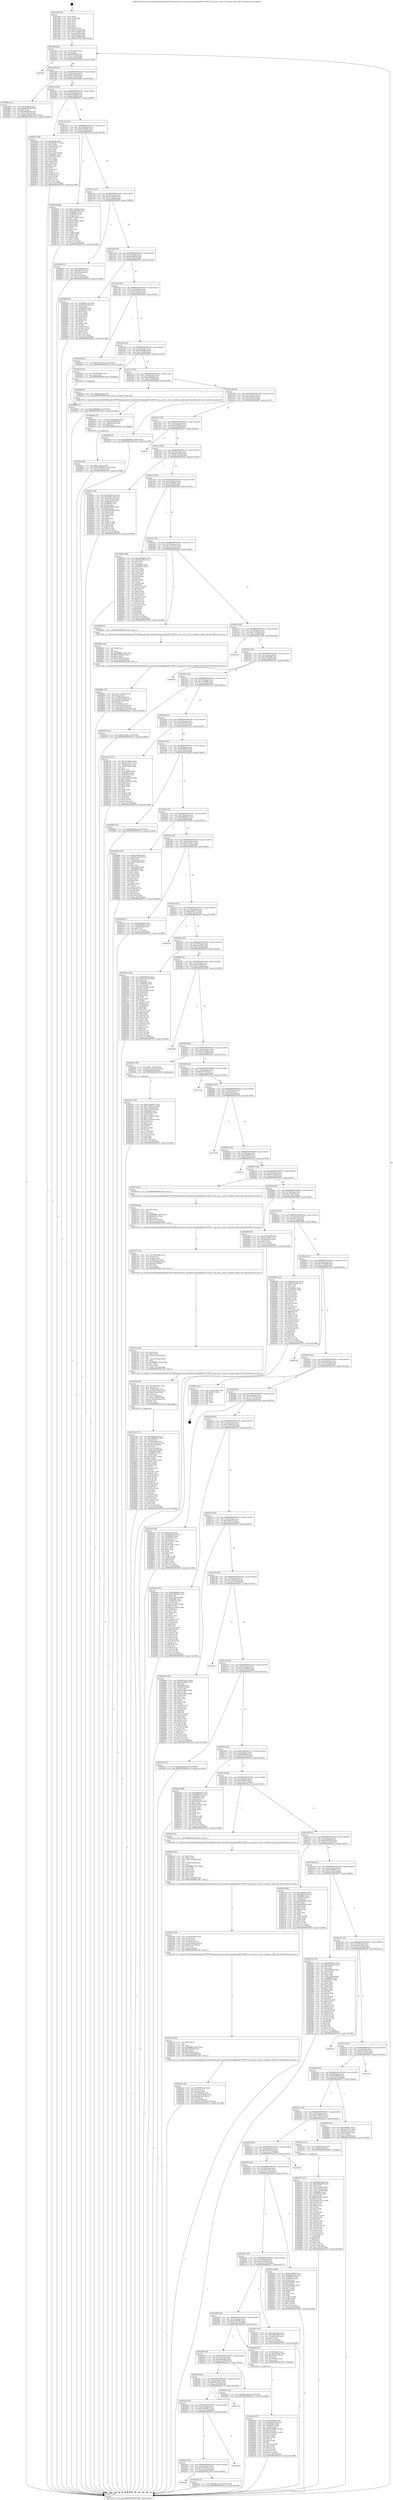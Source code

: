 digraph "0x401d90" {
  label = "0x401d90 (/mnt/c/Users/mathe/Desktop/tcc/POCII/binaries/extr_linuxdriversstagingrtl8712rtl871x_mp_ioctl.c_oid_rt_wireless_mode_hdl_Final-ollvm.out::main(0))"
  labelloc = "t"
  node[shape=record]

  Entry [label="",width=0.3,height=0.3,shape=circle,fillcolor=black,style=filled]
  "0x401dbf" [label="{
     0x401dbf [23]\l
     | [instrs]\l
     &nbsp;&nbsp;0x401dbf \<+3\>: mov -0x70(%rbp),%eax\l
     &nbsp;&nbsp;0x401dc2 \<+2\>: mov %eax,%ecx\l
     &nbsp;&nbsp;0x401dc4 \<+6\>: sub $0x82f979a6,%ecx\l
     &nbsp;&nbsp;0x401dca \<+3\>: mov %eax,-0x74(%rbp)\l
     &nbsp;&nbsp;0x401dcd \<+3\>: mov %ecx,-0x78(%rbp)\l
     &nbsp;&nbsp;0x401dd0 \<+6\>: je 000000000040304f \<main+0x12bf\>\l
  }"]
  "0x40304f" [label="{
     0x40304f\l
  }", style=dashed]
  "0x401dd6" [label="{
     0x401dd6 [22]\l
     | [instrs]\l
     &nbsp;&nbsp;0x401dd6 \<+5\>: jmp 0000000000401ddb \<main+0x4b\>\l
     &nbsp;&nbsp;0x401ddb \<+3\>: mov -0x74(%rbp),%eax\l
     &nbsp;&nbsp;0x401dde \<+5\>: sub $0x891e2b29,%eax\l
     &nbsp;&nbsp;0x401de3 \<+3\>: mov %eax,-0x7c(%rbp)\l
     &nbsp;&nbsp;0x401de6 \<+6\>: je 0000000000402d8a \<main+0xffa\>\l
  }"]
  Exit [label="",width=0.3,height=0.3,shape=circle,fillcolor=black,style=filled,peripheries=2]
  "0x402d8a" [label="{
     0x402d8a [31]\l
     | [instrs]\l
     &nbsp;&nbsp;0x402d8a \<+3\>: mov -0x6c(%rbp),%eax\l
     &nbsp;&nbsp;0x402d8d \<+5\>: add $0x64b58100,%eax\l
     &nbsp;&nbsp;0x402d92 \<+3\>: add $0x1,%eax\l
     &nbsp;&nbsp;0x402d95 \<+5\>: sub $0x64b58100,%eax\l
     &nbsp;&nbsp;0x402d9a \<+3\>: mov %eax,-0x6c(%rbp)\l
     &nbsp;&nbsp;0x402d9d \<+7\>: movl $0x9a5745be,-0x70(%rbp)\l
     &nbsp;&nbsp;0x402da4 \<+5\>: jmp 0000000000403216 \<main+0x1486\>\l
  }"]
  "0x401dec" [label="{
     0x401dec [22]\l
     | [instrs]\l
     &nbsp;&nbsp;0x401dec \<+5\>: jmp 0000000000401df1 \<main+0x61\>\l
     &nbsp;&nbsp;0x401df1 \<+3\>: mov -0x74(%rbp),%eax\l
     &nbsp;&nbsp;0x401df4 \<+5\>: sub $0x8ca606a0,%eax\l
     &nbsp;&nbsp;0x401df9 \<+3\>: mov %eax,-0x80(%rbp)\l
     &nbsp;&nbsp;0x401dfc \<+6\>: je 0000000000402b23 \<main+0xd93\>\l
  }"]
  "0x402db5" [label="{
     0x402db5 [12]\l
     | [instrs]\l
     &nbsp;&nbsp;0x402db5 \<+7\>: movl $0x2900968a,-0x70(%rbp)\l
     &nbsp;&nbsp;0x402dbc \<+5\>: jmp 0000000000403216 \<main+0x1486\>\l
  }"]
  "0x402b23" [label="{
     0x402b23 [96]\l
     | [instrs]\l
     &nbsp;&nbsp;0x402b23 \<+5\>: mov $0xefecdc,%eax\l
     &nbsp;&nbsp;0x402b28 \<+5\>: mov $0x9e00677e,%ecx\l
     &nbsp;&nbsp;0x402b2d \<+2\>: xor %edx,%edx\l
     &nbsp;&nbsp;0x402b2f \<+3\>: mov -0x5c(%rbp),%esi\l
     &nbsp;&nbsp;0x402b32 \<+2\>: mov %edx,%edi\l
     &nbsp;&nbsp;0x402b34 \<+3\>: sub $0x1,%edi\l
     &nbsp;&nbsp;0x402b37 \<+2\>: sub %edi,%esi\l
     &nbsp;&nbsp;0x402b39 \<+3\>: mov %esi,-0x5c(%rbp)\l
     &nbsp;&nbsp;0x402b3c \<+7\>: mov 0x40606c,%esi\l
     &nbsp;&nbsp;0x402b43 \<+7\>: mov 0x406070,%edi\l
     &nbsp;&nbsp;0x402b4a \<+3\>: sub $0x1,%edx\l
     &nbsp;&nbsp;0x402b4d \<+3\>: mov %esi,%r8d\l
     &nbsp;&nbsp;0x402b50 \<+3\>: add %edx,%r8d\l
     &nbsp;&nbsp;0x402b53 \<+4\>: imul %r8d,%esi\l
     &nbsp;&nbsp;0x402b57 \<+3\>: and $0x1,%esi\l
     &nbsp;&nbsp;0x402b5a \<+3\>: cmp $0x0,%esi\l
     &nbsp;&nbsp;0x402b5d \<+4\>: sete %r9b\l
     &nbsp;&nbsp;0x402b61 \<+3\>: cmp $0xa,%edi\l
     &nbsp;&nbsp;0x402b64 \<+4\>: setl %r10b\l
     &nbsp;&nbsp;0x402b68 \<+3\>: mov %r9b,%r11b\l
     &nbsp;&nbsp;0x402b6b \<+3\>: and %r10b,%r11b\l
     &nbsp;&nbsp;0x402b6e \<+3\>: xor %r10b,%r9b\l
     &nbsp;&nbsp;0x402b71 \<+3\>: or %r9b,%r11b\l
     &nbsp;&nbsp;0x402b74 \<+4\>: test $0x1,%r11b\l
     &nbsp;&nbsp;0x402b78 \<+3\>: cmovne %ecx,%eax\l
     &nbsp;&nbsp;0x402b7b \<+3\>: mov %eax,-0x70(%rbp)\l
     &nbsp;&nbsp;0x402b7e \<+5\>: jmp 0000000000403216 \<main+0x1486\>\l
  }"]
  "0x401e02" [label="{
     0x401e02 [25]\l
     | [instrs]\l
     &nbsp;&nbsp;0x401e02 \<+5\>: jmp 0000000000401e07 \<main+0x77\>\l
     &nbsp;&nbsp;0x401e07 \<+3\>: mov -0x74(%rbp),%eax\l
     &nbsp;&nbsp;0x401e0a \<+5\>: sub $0x9a5745be,%eax\l
     &nbsp;&nbsp;0x401e0f \<+6\>: mov %eax,-0x84(%rbp)\l
     &nbsp;&nbsp;0x401e15 \<+6\>: je 0000000000402bc8 \<main+0xe38\>\l
  }"]
  "0x402d1d" [label="{
     0x402d1d [97]\l
     | [instrs]\l
     &nbsp;&nbsp;0x402d1d \<+5\>: mov $0x2ef4600,%edx\l
     &nbsp;&nbsp;0x402d22 \<+5\>: mov $0x66ebb3db,%esi\l
     &nbsp;&nbsp;0x402d27 \<+8\>: mov 0x40606c,%r8d\l
     &nbsp;&nbsp;0x402d2f \<+8\>: mov 0x406070,%r9d\l
     &nbsp;&nbsp;0x402d37 \<+3\>: mov %r8d,%r10d\l
     &nbsp;&nbsp;0x402d3a \<+7\>: add $0x9979590c,%r10d\l
     &nbsp;&nbsp;0x402d41 \<+4\>: sub $0x1,%r10d\l
     &nbsp;&nbsp;0x402d45 \<+7\>: sub $0x9979590c,%r10d\l
     &nbsp;&nbsp;0x402d4c \<+4\>: imul %r10d,%r8d\l
     &nbsp;&nbsp;0x402d50 \<+4\>: and $0x1,%r8d\l
     &nbsp;&nbsp;0x402d54 \<+4\>: cmp $0x0,%r8d\l
     &nbsp;&nbsp;0x402d58 \<+4\>: sete %r11b\l
     &nbsp;&nbsp;0x402d5c \<+4\>: cmp $0xa,%r9d\l
     &nbsp;&nbsp;0x402d60 \<+3\>: setl %bl\l
     &nbsp;&nbsp;0x402d63 \<+3\>: mov %r11b,%r14b\l
     &nbsp;&nbsp;0x402d66 \<+3\>: and %bl,%r14b\l
     &nbsp;&nbsp;0x402d69 \<+3\>: xor %bl,%r11b\l
     &nbsp;&nbsp;0x402d6c \<+3\>: or %r11b,%r14b\l
     &nbsp;&nbsp;0x402d6f \<+4\>: test $0x1,%r14b\l
     &nbsp;&nbsp;0x402d73 \<+3\>: cmovne %esi,%edx\l
     &nbsp;&nbsp;0x402d76 \<+3\>: mov %edx,-0x70(%rbp)\l
     &nbsp;&nbsp;0x402d79 \<+5\>: jmp 0000000000403216 \<main+0x1486\>\l
  }"]
  "0x402bc8" [label="{
     0x402bc8 [88]\l
     | [instrs]\l
     &nbsp;&nbsp;0x402bc8 \<+5\>: mov $0xc7c55bae,%eax\l
     &nbsp;&nbsp;0x402bcd \<+5\>: mov $0xd5657b60,%ecx\l
     &nbsp;&nbsp;0x402bd2 \<+7\>: mov 0x40606c,%edx\l
     &nbsp;&nbsp;0x402bd9 \<+7\>: mov 0x406070,%esi\l
     &nbsp;&nbsp;0x402be0 \<+2\>: mov %edx,%edi\l
     &nbsp;&nbsp;0x402be2 \<+6\>: add $0x973e0bfa,%edi\l
     &nbsp;&nbsp;0x402be8 \<+3\>: sub $0x1,%edi\l
     &nbsp;&nbsp;0x402beb \<+6\>: sub $0x973e0bfa,%edi\l
     &nbsp;&nbsp;0x402bf1 \<+3\>: imul %edi,%edx\l
     &nbsp;&nbsp;0x402bf4 \<+3\>: and $0x1,%edx\l
     &nbsp;&nbsp;0x402bf7 \<+3\>: cmp $0x0,%edx\l
     &nbsp;&nbsp;0x402bfa \<+4\>: sete %r8b\l
     &nbsp;&nbsp;0x402bfe \<+3\>: cmp $0xa,%esi\l
     &nbsp;&nbsp;0x402c01 \<+4\>: setl %r9b\l
     &nbsp;&nbsp;0x402c05 \<+3\>: mov %r8b,%r10b\l
     &nbsp;&nbsp;0x402c08 \<+3\>: and %r9b,%r10b\l
     &nbsp;&nbsp;0x402c0b \<+3\>: xor %r9b,%r8b\l
     &nbsp;&nbsp;0x402c0e \<+3\>: or %r8b,%r10b\l
     &nbsp;&nbsp;0x402c11 \<+4\>: test $0x1,%r10b\l
     &nbsp;&nbsp;0x402c15 \<+3\>: cmovne %ecx,%eax\l
     &nbsp;&nbsp;0x402c18 \<+3\>: mov %eax,-0x70(%rbp)\l
     &nbsp;&nbsp;0x402c1b \<+5\>: jmp 0000000000403216 \<main+0x1486\>\l
  }"]
  "0x401e1b" [label="{
     0x401e1b [25]\l
     | [instrs]\l
     &nbsp;&nbsp;0x401e1b \<+5\>: jmp 0000000000401e20 \<main+0x90\>\l
     &nbsp;&nbsp;0x401e20 \<+3\>: mov -0x74(%rbp),%eax\l
     &nbsp;&nbsp;0x401e23 \<+5\>: sub $0x9b1ade45,%eax\l
     &nbsp;&nbsp;0x401e28 \<+6\>: mov %eax,-0x88(%rbp)\l
     &nbsp;&nbsp;0x401e2e \<+6\>: je 0000000000402669 \<main+0x8d9\>\l
  }"]
  "0x402baf" [label="{
     0x402baf [25]\l
     | [instrs]\l
     &nbsp;&nbsp;0x402baf \<+7\>: movl $0x0,-0x6c(%rbp)\l
     &nbsp;&nbsp;0x402bb6 \<+7\>: movl $0x9a5745be,-0x70(%rbp)\l
     &nbsp;&nbsp;0x402bbd \<+6\>: mov %eax,-0x16c(%rbp)\l
     &nbsp;&nbsp;0x402bc3 \<+5\>: jmp 0000000000403216 \<main+0x1486\>\l
  }"]
  "0x402669" [label="{
     0x402669 [27]\l
     | [instrs]\l
     &nbsp;&nbsp;0x402669 \<+5\>: mov $0xa25f68ef,%eax\l
     &nbsp;&nbsp;0x40266e \<+5\>: mov $0xe867c49,%ecx\l
     &nbsp;&nbsp;0x402673 \<+3\>: mov -0x2e(%rbp),%dl\l
     &nbsp;&nbsp;0x402676 \<+3\>: test $0x1,%dl\l
     &nbsp;&nbsp;0x402679 \<+3\>: cmovne %ecx,%eax\l
     &nbsp;&nbsp;0x40267c \<+3\>: mov %eax,-0x70(%rbp)\l
     &nbsp;&nbsp;0x40267f \<+5\>: jmp 0000000000403216 \<main+0x1486\>\l
  }"]
  "0x401e34" [label="{
     0x401e34 [25]\l
     | [instrs]\l
     &nbsp;&nbsp;0x401e34 \<+5\>: jmp 0000000000401e39 \<main+0xa9\>\l
     &nbsp;&nbsp;0x401e39 \<+3\>: mov -0x74(%rbp),%eax\l
     &nbsp;&nbsp;0x401e3c \<+5\>: sub $0x9bd4be89,%eax\l
     &nbsp;&nbsp;0x401e41 \<+6\>: mov %eax,-0x8c(%rbp)\l
     &nbsp;&nbsp;0x401e47 \<+6\>: je 0000000000402f89 \<main+0x11f9\>\l
  }"]
  "0x402b98" [label="{
     0x402b98 [23]\l
     | [instrs]\l
     &nbsp;&nbsp;0x402b98 \<+10\>: movabs $0x4040b6,%rdi\l
     &nbsp;&nbsp;0x402ba2 \<+3\>: mov %eax,-0x68(%rbp)\l
     &nbsp;&nbsp;0x402ba5 \<+3\>: mov -0x68(%rbp),%esi\l
     &nbsp;&nbsp;0x402ba8 \<+2\>: mov $0x0,%al\l
     &nbsp;&nbsp;0x402baa \<+5\>: call 0000000000401040 \<printf@plt\>\l
     | [calls]\l
     &nbsp;&nbsp;0x401040 \{1\} (unknown)\l
  }"]
  "0x402f89" [label="{
     0x402f89 [83]\l
     | [instrs]\l
     &nbsp;&nbsp;0x402f89 \<+5\>: mov $0x56287123,%eax\l
     &nbsp;&nbsp;0x402f8e \<+5\>: mov $0xbb158c2b,%ecx\l
     &nbsp;&nbsp;0x402f93 \<+2\>: xor %edx,%edx\l
     &nbsp;&nbsp;0x402f95 \<+7\>: mov 0x40606c,%esi\l
     &nbsp;&nbsp;0x402f9c \<+7\>: mov 0x406070,%edi\l
     &nbsp;&nbsp;0x402fa3 \<+3\>: sub $0x1,%edx\l
     &nbsp;&nbsp;0x402fa6 \<+3\>: mov %esi,%r8d\l
     &nbsp;&nbsp;0x402fa9 \<+3\>: add %edx,%r8d\l
     &nbsp;&nbsp;0x402fac \<+4\>: imul %r8d,%esi\l
     &nbsp;&nbsp;0x402fb0 \<+3\>: and $0x1,%esi\l
     &nbsp;&nbsp;0x402fb3 \<+3\>: cmp $0x0,%esi\l
     &nbsp;&nbsp;0x402fb6 \<+4\>: sete %r9b\l
     &nbsp;&nbsp;0x402fba \<+3\>: cmp $0xa,%edi\l
     &nbsp;&nbsp;0x402fbd \<+4\>: setl %r10b\l
     &nbsp;&nbsp;0x402fc1 \<+3\>: mov %r9b,%r11b\l
     &nbsp;&nbsp;0x402fc4 \<+3\>: and %r10b,%r11b\l
     &nbsp;&nbsp;0x402fc7 \<+3\>: xor %r10b,%r9b\l
     &nbsp;&nbsp;0x402fca \<+3\>: or %r9b,%r11b\l
     &nbsp;&nbsp;0x402fcd \<+4\>: test $0x1,%r11b\l
     &nbsp;&nbsp;0x402fd1 \<+3\>: cmovne %ecx,%eax\l
     &nbsp;&nbsp;0x402fd4 \<+3\>: mov %eax,-0x70(%rbp)\l
     &nbsp;&nbsp;0x402fd7 \<+5\>: jmp 0000000000403216 \<main+0x1486\>\l
  }"]
  "0x401e4d" [label="{
     0x401e4d [25]\l
     | [instrs]\l
     &nbsp;&nbsp;0x401e4d \<+5\>: jmp 0000000000401e52 \<main+0xc2\>\l
     &nbsp;&nbsp;0x401e52 \<+3\>: mov -0x74(%rbp),%eax\l
     &nbsp;&nbsp;0x401e55 \<+5\>: sub $0x9e00677e,%eax\l
     &nbsp;&nbsp;0x401e5a \<+6\>: mov %eax,-0x90(%rbp)\l
     &nbsp;&nbsp;0x401e60 \<+6\>: je 0000000000402b83 \<main+0xdf3\>\l
  }"]
  "0x402aa0" [label="{
     0x402aa0 [43]\l
     | [instrs]\l
     &nbsp;&nbsp;0x402aa0 \<+6\>: mov -0x168(%rbp),%ecx\l
     &nbsp;&nbsp;0x402aa6 \<+3\>: imul %eax,%ecx\l
     &nbsp;&nbsp;0x402aa9 \<+3\>: movslq %ecx,%r8\l
     &nbsp;&nbsp;0x402aac \<+4\>: mov -0x58(%rbp),%r9\l
     &nbsp;&nbsp;0x402ab0 \<+4\>: movslq -0x5c(%rbp),%r10\l
     &nbsp;&nbsp;0x402ab4 \<+4\>: imul $0x28,%r10,%r10\l
     &nbsp;&nbsp;0x402ab8 \<+3\>: add %r10,%r9\l
     &nbsp;&nbsp;0x402abb \<+4\>: mov %r8,0x20(%r9)\l
     &nbsp;&nbsp;0x402abf \<+7\>: movl $0x157c7b78,-0x70(%rbp)\l
     &nbsp;&nbsp;0x402ac6 \<+5\>: jmp 0000000000403216 \<main+0x1486\>\l
  }"]
  "0x402b83" [label="{
     0x402b83 [12]\l
     | [instrs]\l
     &nbsp;&nbsp;0x402b83 \<+7\>: movl $0x5891e195,-0x70(%rbp)\l
     &nbsp;&nbsp;0x402b8a \<+5\>: jmp 0000000000403216 \<main+0x1486\>\l
  }"]
  "0x401e66" [label="{
     0x401e66 [25]\l
     | [instrs]\l
     &nbsp;&nbsp;0x401e66 \<+5\>: jmp 0000000000401e6b \<main+0xdb\>\l
     &nbsp;&nbsp;0x401e6b \<+3\>: mov -0x74(%rbp),%eax\l
     &nbsp;&nbsp;0x401e6e \<+5\>: sub $0x9ec8bd5a,%eax\l
     &nbsp;&nbsp;0x401e73 \<+6\>: mov %eax,-0x94(%rbp)\l
     &nbsp;&nbsp;0x401e79 \<+6\>: je 0000000000402da9 \<main+0x1019\>\l
  }"]
  "0x402a78" [label="{
     0x402a78 [40]\l
     | [instrs]\l
     &nbsp;&nbsp;0x402a78 \<+5\>: mov $0x2,%ecx\l
     &nbsp;&nbsp;0x402a7d \<+1\>: cltd\l
     &nbsp;&nbsp;0x402a7e \<+2\>: idiv %ecx\l
     &nbsp;&nbsp;0x402a80 \<+6\>: imul $0xfffffffe,%edx,%ecx\l
     &nbsp;&nbsp;0x402a86 \<+6\>: sub $0xcdfcfe8d,%ecx\l
     &nbsp;&nbsp;0x402a8c \<+3\>: add $0x1,%ecx\l
     &nbsp;&nbsp;0x402a8f \<+6\>: add $0xcdfcfe8d,%ecx\l
     &nbsp;&nbsp;0x402a95 \<+6\>: mov %ecx,-0x168(%rbp)\l
     &nbsp;&nbsp;0x402a9b \<+5\>: call 0000000000401160 \<next_i\>\l
     | [calls]\l
     &nbsp;&nbsp;0x401160 \{1\} (/mnt/c/Users/mathe/Desktop/tcc/POCII/binaries/extr_linuxdriversstagingrtl8712rtl871x_mp_ioctl.c_oid_rt_wireless_mode_hdl_Final-ollvm.out::next_i)\l
  }"]
  "0x402da9" [label="{
     0x402da9 [12]\l
     | [instrs]\l
     &nbsp;&nbsp;0x402da9 \<+4\>: mov -0x58(%rbp),%rax\l
     &nbsp;&nbsp;0x402dad \<+3\>: mov %rax,%rdi\l
     &nbsp;&nbsp;0x402db0 \<+5\>: call 0000000000401030 \<free@plt\>\l
     | [calls]\l
     &nbsp;&nbsp;0x401030 \{1\} (unknown)\l
  }"]
  "0x401e7f" [label="{
     0x401e7f [25]\l
     | [instrs]\l
     &nbsp;&nbsp;0x401e7f \<+5\>: jmp 0000000000401e84 \<main+0xf4\>\l
     &nbsp;&nbsp;0x401e84 \<+3\>: mov -0x74(%rbp),%eax\l
     &nbsp;&nbsp;0x401e87 \<+5\>: sub $0xa25f68ef,%eax\l
     &nbsp;&nbsp;0x401e8c \<+6\>: mov %eax,-0x98(%rbp)\l
     &nbsp;&nbsp;0x401e92 \<+6\>: je 0000000000402b8f \<main+0xdff\>\l
  }"]
  "0x402a54" [label="{
     0x402a54 [36]\l
     | [instrs]\l
     &nbsp;&nbsp;0x402a54 \<+6\>: mov -0x164(%rbp),%ecx\l
     &nbsp;&nbsp;0x402a5a \<+3\>: imul %eax,%ecx\l
     &nbsp;&nbsp;0x402a5d \<+3\>: movslq %ecx,%r8\l
     &nbsp;&nbsp;0x402a60 \<+4\>: mov -0x58(%rbp),%r9\l
     &nbsp;&nbsp;0x402a64 \<+4\>: movslq -0x5c(%rbp),%r10\l
     &nbsp;&nbsp;0x402a68 \<+4\>: imul $0x28,%r10,%r10\l
     &nbsp;&nbsp;0x402a6c \<+3\>: add %r10,%r9\l
     &nbsp;&nbsp;0x402a6f \<+4\>: mov %r8,0x18(%r9)\l
     &nbsp;&nbsp;0x402a73 \<+5\>: call 0000000000401160 \<next_i\>\l
     | [calls]\l
     &nbsp;&nbsp;0x401160 \{1\} (/mnt/c/Users/mathe/Desktop/tcc/POCII/binaries/extr_linuxdriversstagingrtl8712rtl871x_mp_ioctl.c_oid_rt_wireless_mode_hdl_Final-ollvm.out::next_i)\l
  }"]
  "0x402b8f" [label="{
     0x402b8f [9]\l
     | [instrs]\l
     &nbsp;&nbsp;0x402b8f \<+4\>: mov -0x58(%rbp),%rdi\l
     &nbsp;&nbsp;0x402b93 \<+5\>: call 00000000004013f0 \<oid_rt_wireless_mode_hdl\>\l
     | [calls]\l
     &nbsp;&nbsp;0x4013f0 \{1\} (/mnt/c/Users/mathe/Desktop/tcc/POCII/binaries/extr_linuxdriversstagingrtl8712rtl871x_mp_ioctl.c_oid_rt_wireless_mode_hdl_Final-ollvm.out::oid_rt_wireless_mode_hdl)\l
  }"]
  "0x401e98" [label="{
     0x401e98 [25]\l
     | [instrs]\l
     &nbsp;&nbsp;0x401e98 \<+5\>: jmp 0000000000401e9d \<main+0x10d\>\l
     &nbsp;&nbsp;0x401e9d \<+3\>: mov -0x74(%rbp),%eax\l
     &nbsp;&nbsp;0x401ea0 \<+5\>: sub $0xaaf8a615,%eax\l
     &nbsp;&nbsp;0x401ea5 \<+6\>: mov %eax,-0x9c(%rbp)\l
     &nbsp;&nbsp;0x401eab \<+6\>: je 0000000000402a0f \<main+0xc7f\>\l
  }"]
  "0x402a20" [label="{
     0x402a20 [52]\l
     | [instrs]\l
     &nbsp;&nbsp;0x402a20 \<+2\>: xor %ecx,%ecx\l
     &nbsp;&nbsp;0x402a22 \<+5\>: mov $0x2,%edx\l
     &nbsp;&nbsp;0x402a27 \<+6\>: mov %edx,-0x160(%rbp)\l
     &nbsp;&nbsp;0x402a2d \<+1\>: cltd\l
     &nbsp;&nbsp;0x402a2e \<+6\>: mov -0x160(%rbp),%esi\l
     &nbsp;&nbsp;0x402a34 \<+2\>: idiv %esi\l
     &nbsp;&nbsp;0x402a36 \<+6\>: imul $0xfffffffe,%edx,%edx\l
     &nbsp;&nbsp;0x402a3c \<+2\>: mov %ecx,%edi\l
     &nbsp;&nbsp;0x402a3e \<+2\>: sub %edx,%edi\l
     &nbsp;&nbsp;0x402a40 \<+2\>: mov %ecx,%edx\l
     &nbsp;&nbsp;0x402a42 \<+3\>: sub $0x1,%edx\l
     &nbsp;&nbsp;0x402a45 \<+2\>: add %edx,%edi\l
     &nbsp;&nbsp;0x402a47 \<+2\>: sub %edi,%ecx\l
     &nbsp;&nbsp;0x402a49 \<+6\>: mov %ecx,-0x164(%rbp)\l
     &nbsp;&nbsp;0x402a4f \<+5\>: call 0000000000401160 \<next_i\>\l
     | [calls]\l
     &nbsp;&nbsp;0x401160 \{1\} (/mnt/c/Users/mathe/Desktop/tcc/POCII/binaries/extr_linuxdriversstagingrtl8712rtl871x_mp_ioctl.c_oid_rt_wireless_mode_hdl_Final-ollvm.out::next_i)\l
  }"]
  "0x402a0f" [label="{
     0x402a0f [12]\l
     | [instrs]\l
     &nbsp;&nbsp;0x402a0f \<+7\>: movl $0x548a800e,-0x70(%rbp)\l
     &nbsp;&nbsp;0x402a16 \<+5\>: jmp 0000000000403216 \<main+0x1486\>\l
  }"]
  "0x401eb1" [label="{
     0x401eb1 [25]\l
     | [instrs]\l
     &nbsp;&nbsp;0x401eb1 \<+5\>: jmp 0000000000401eb6 \<main+0x126\>\l
     &nbsp;&nbsp;0x401eb6 \<+3\>: mov -0x74(%rbp),%eax\l
     &nbsp;&nbsp;0x401eb9 \<+5\>: sub $0xb0fd08de,%eax\l
     &nbsp;&nbsp;0x401ebe \<+6\>: mov %eax,-0xa0(%rbp)\l
     &nbsp;&nbsp;0x401ec4 \<+6\>: je 00000000004031fc \<main+0x146c\>\l
  }"]
  "0x4028ba" [label="{
     0x4028ba [47]\l
     | [instrs]\l
     &nbsp;&nbsp;0x4028ba \<+6\>: mov -0x15c(%rbp),%ecx\l
     &nbsp;&nbsp;0x4028c0 \<+3\>: imul %eax,%ecx\l
     &nbsp;&nbsp;0x4028c3 \<+4\>: mov -0x58(%rbp),%rsi\l
     &nbsp;&nbsp;0x4028c7 \<+4\>: movslq -0x5c(%rbp),%rdi\l
     &nbsp;&nbsp;0x4028cb \<+4\>: imul $0x28,%rdi,%rdi\l
     &nbsp;&nbsp;0x4028cf \<+3\>: add %rdi,%rsi\l
     &nbsp;&nbsp;0x4028d2 \<+4\>: mov 0x10(%rsi),%rsi\l
     &nbsp;&nbsp;0x4028d6 \<+4\>: movslq -0x64(%rbp),%rdi\l
     &nbsp;&nbsp;0x4028da \<+3\>: mov %ecx,(%rsi,%rdi,4)\l
     &nbsp;&nbsp;0x4028dd \<+7\>: movl $0x16faf27f,-0x70(%rbp)\l
     &nbsp;&nbsp;0x4028e4 \<+5\>: jmp 0000000000403216 \<main+0x1486\>\l
  }"]
  "0x4031fc" [label="{
     0x4031fc\l
  }", style=dashed]
  "0x401eca" [label="{
     0x401eca [25]\l
     | [instrs]\l
     &nbsp;&nbsp;0x401eca \<+5\>: jmp 0000000000401ecf \<main+0x13f\>\l
     &nbsp;&nbsp;0x401ecf \<+3\>: mov -0x74(%rbp),%eax\l
     &nbsp;&nbsp;0x401ed2 \<+5\>: sub $0xbb158c2b,%eax\l
     &nbsp;&nbsp;0x401ed7 \<+6\>: mov %eax,-0xa4(%rbp)\l
     &nbsp;&nbsp;0x401edd \<+6\>: je 0000000000402fdc \<main+0x124c\>\l
  }"]
  "0x402892" [label="{
     0x402892 [40]\l
     | [instrs]\l
     &nbsp;&nbsp;0x402892 \<+5\>: mov $0x2,%ecx\l
     &nbsp;&nbsp;0x402897 \<+1\>: cltd\l
     &nbsp;&nbsp;0x402898 \<+2\>: idiv %ecx\l
     &nbsp;&nbsp;0x40289a \<+6\>: imul $0xfffffffe,%edx,%ecx\l
     &nbsp;&nbsp;0x4028a0 \<+6\>: add $0x31b3628c,%ecx\l
     &nbsp;&nbsp;0x4028a6 \<+3\>: add $0x1,%ecx\l
     &nbsp;&nbsp;0x4028a9 \<+6\>: sub $0x31b3628c,%ecx\l
     &nbsp;&nbsp;0x4028af \<+6\>: mov %ecx,-0x15c(%rbp)\l
     &nbsp;&nbsp;0x4028b5 \<+5\>: call 0000000000401160 \<next_i\>\l
     | [calls]\l
     &nbsp;&nbsp;0x401160 \{1\} (/mnt/c/Users/mathe/Desktop/tcc/POCII/binaries/extr_linuxdriversstagingrtl8712rtl871x_mp_ioctl.c_oid_rt_wireless_mode_hdl_Final-ollvm.out::next_i)\l
  }"]
  "0x402fdc" [label="{
     0x402fdc [94]\l
     | [instrs]\l
     &nbsp;&nbsp;0x402fdc \<+5\>: mov $0x56287123,%eax\l
     &nbsp;&nbsp;0x402fe1 \<+5\>: mov $0x1428722b,%ecx\l
     &nbsp;&nbsp;0x402fe6 \<+3\>: mov -0x3c(%rbp),%edx\l
     &nbsp;&nbsp;0x402fe9 \<+3\>: mov %edx,-0x2c(%rbp)\l
     &nbsp;&nbsp;0x402fec \<+7\>: mov 0x40606c,%edx\l
     &nbsp;&nbsp;0x402ff3 \<+7\>: mov 0x406070,%esi\l
     &nbsp;&nbsp;0x402ffa \<+2\>: mov %edx,%edi\l
     &nbsp;&nbsp;0x402ffc \<+6\>: add $0x6f9d786d,%edi\l
     &nbsp;&nbsp;0x403002 \<+3\>: sub $0x1,%edi\l
     &nbsp;&nbsp;0x403005 \<+6\>: sub $0x6f9d786d,%edi\l
     &nbsp;&nbsp;0x40300b \<+3\>: imul %edi,%edx\l
     &nbsp;&nbsp;0x40300e \<+3\>: and $0x1,%edx\l
     &nbsp;&nbsp;0x403011 \<+3\>: cmp $0x0,%edx\l
     &nbsp;&nbsp;0x403014 \<+4\>: sete %r8b\l
     &nbsp;&nbsp;0x403018 \<+3\>: cmp $0xa,%esi\l
     &nbsp;&nbsp;0x40301b \<+4\>: setl %r9b\l
     &nbsp;&nbsp;0x40301f \<+3\>: mov %r8b,%r10b\l
     &nbsp;&nbsp;0x403022 \<+3\>: and %r9b,%r10b\l
     &nbsp;&nbsp;0x403025 \<+3\>: xor %r9b,%r8b\l
     &nbsp;&nbsp;0x403028 \<+3\>: or %r8b,%r10b\l
     &nbsp;&nbsp;0x40302b \<+4\>: test $0x1,%r10b\l
     &nbsp;&nbsp;0x40302f \<+3\>: cmovne %ecx,%eax\l
     &nbsp;&nbsp;0x403032 \<+3\>: mov %eax,-0x70(%rbp)\l
     &nbsp;&nbsp;0x403035 \<+5\>: jmp 0000000000403216 \<main+0x1486\>\l
  }"]
  "0x401ee3" [label="{
     0x401ee3 [25]\l
     | [instrs]\l
     &nbsp;&nbsp;0x401ee3 \<+5\>: jmp 0000000000401ee8 \<main+0x158\>\l
     &nbsp;&nbsp;0x401ee8 \<+3\>: mov -0x74(%rbp),%eax\l
     &nbsp;&nbsp;0x401eeb \<+5\>: sub $0xbcb5b99c,%eax\l
     &nbsp;&nbsp;0x401ef0 \<+6\>: mov %eax,-0xa8(%rbp)\l
     &nbsp;&nbsp;0x401ef6 \<+6\>: je 000000000040249b \<main+0x70b\>\l
  }"]
  "0x4027ba" [label="{
     0x4027ba [172]\l
     | [instrs]\l
     &nbsp;&nbsp;0x4027ba \<+5\>: mov $0x4b8eec8c,%ecx\l
     &nbsp;&nbsp;0x4027bf \<+5\>: mov $0xd5fd0629,%edx\l
     &nbsp;&nbsp;0x4027c4 \<+3\>: mov $0x1,%r10b\l
     &nbsp;&nbsp;0x4027c7 \<+4\>: mov -0x58(%rbp),%rsi\l
     &nbsp;&nbsp;0x4027cb \<+4\>: movslq -0x5c(%rbp),%rdi\l
     &nbsp;&nbsp;0x4027cf \<+4\>: imul $0x28,%rdi,%rdi\l
     &nbsp;&nbsp;0x4027d3 \<+3\>: add %rdi,%rsi\l
     &nbsp;&nbsp;0x4027d6 \<+4\>: mov %rax,0x10(%rsi)\l
     &nbsp;&nbsp;0x4027da \<+7\>: movl $0x0,-0x64(%rbp)\l
     &nbsp;&nbsp;0x4027e1 \<+8\>: mov 0x40606c,%r9d\l
     &nbsp;&nbsp;0x4027e9 \<+8\>: mov 0x406070,%r11d\l
     &nbsp;&nbsp;0x4027f1 \<+3\>: mov %r9d,%ebx\l
     &nbsp;&nbsp;0x4027f4 \<+6\>: add $0xcfec4b71,%ebx\l
     &nbsp;&nbsp;0x4027fa \<+3\>: sub $0x1,%ebx\l
     &nbsp;&nbsp;0x4027fd \<+6\>: sub $0xcfec4b71,%ebx\l
     &nbsp;&nbsp;0x402803 \<+4\>: imul %ebx,%r9d\l
     &nbsp;&nbsp;0x402807 \<+4\>: and $0x1,%r9d\l
     &nbsp;&nbsp;0x40280b \<+4\>: cmp $0x0,%r9d\l
     &nbsp;&nbsp;0x40280f \<+4\>: sete %r14b\l
     &nbsp;&nbsp;0x402813 \<+4\>: cmp $0xa,%r11d\l
     &nbsp;&nbsp;0x402817 \<+4\>: setl %r15b\l
     &nbsp;&nbsp;0x40281b \<+3\>: mov %r14b,%r12b\l
     &nbsp;&nbsp;0x40281e \<+4\>: xor $0xff,%r12b\l
     &nbsp;&nbsp;0x402822 \<+3\>: mov %r15b,%r13b\l
     &nbsp;&nbsp;0x402825 \<+4\>: xor $0xff,%r13b\l
     &nbsp;&nbsp;0x402829 \<+4\>: xor $0x1,%r10b\l
     &nbsp;&nbsp;0x40282d \<+3\>: mov %r12b,%al\l
     &nbsp;&nbsp;0x402830 \<+2\>: and $0xff,%al\l
     &nbsp;&nbsp;0x402832 \<+3\>: and %r10b,%r14b\l
     &nbsp;&nbsp;0x402835 \<+3\>: mov %r13b,%sil\l
     &nbsp;&nbsp;0x402838 \<+4\>: and $0xff,%sil\l
     &nbsp;&nbsp;0x40283c \<+3\>: and %r10b,%r15b\l
     &nbsp;&nbsp;0x40283f \<+3\>: or %r14b,%al\l
     &nbsp;&nbsp;0x402842 \<+3\>: or %r15b,%sil\l
     &nbsp;&nbsp;0x402845 \<+3\>: xor %sil,%al\l
     &nbsp;&nbsp;0x402848 \<+3\>: or %r13b,%r12b\l
     &nbsp;&nbsp;0x40284b \<+4\>: xor $0xff,%r12b\l
     &nbsp;&nbsp;0x40284f \<+4\>: or $0x1,%r10b\l
     &nbsp;&nbsp;0x402853 \<+3\>: and %r10b,%r12b\l
     &nbsp;&nbsp;0x402856 \<+3\>: or %r12b,%al\l
     &nbsp;&nbsp;0x402859 \<+2\>: test $0x1,%al\l
     &nbsp;&nbsp;0x40285b \<+3\>: cmovne %edx,%ecx\l
     &nbsp;&nbsp;0x40285e \<+3\>: mov %ecx,-0x70(%rbp)\l
     &nbsp;&nbsp;0x402861 \<+5\>: jmp 0000000000403216 \<main+0x1486\>\l
  }"]
  "0x40249b" [label="{
     0x40249b [134]\l
     | [instrs]\l
     &nbsp;&nbsp;0x40249b \<+5\>: mov $0x72a64487,%eax\l
     &nbsp;&nbsp;0x4024a0 \<+5\>: mov $0xf4e418f3,%ecx\l
     &nbsp;&nbsp;0x4024a5 \<+2\>: mov $0x1,%dl\l
     &nbsp;&nbsp;0x4024a7 \<+2\>: xor %esi,%esi\l
     &nbsp;&nbsp;0x4024a9 \<+7\>: mov 0x40606c,%edi\l
     &nbsp;&nbsp;0x4024b0 \<+8\>: mov 0x406070,%r8d\l
     &nbsp;&nbsp;0x4024b8 \<+3\>: sub $0x1,%esi\l
     &nbsp;&nbsp;0x4024bb \<+3\>: mov %edi,%r9d\l
     &nbsp;&nbsp;0x4024be \<+3\>: add %esi,%r9d\l
     &nbsp;&nbsp;0x4024c1 \<+4\>: imul %r9d,%edi\l
     &nbsp;&nbsp;0x4024c5 \<+3\>: and $0x1,%edi\l
     &nbsp;&nbsp;0x4024c8 \<+3\>: cmp $0x0,%edi\l
     &nbsp;&nbsp;0x4024cb \<+4\>: sete %r10b\l
     &nbsp;&nbsp;0x4024cf \<+4\>: cmp $0xa,%r8d\l
     &nbsp;&nbsp;0x4024d3 \<+4\>: setl %r11b\l
     &nbsp;&nbsp;0x4024d7 \<+3\>: mov %r10b,%bl\l
     &nbsp;&nbsp;0x4024da \<+3\>: xor $0xff,%bl\l
     &nbsp;&nbsp;0x4024dd \<+3\>: mov %r11b,%r14b\l
     &nbsp;&nbsp;0x4024e0 \<+4\>: xor $0xff,%r14b\l
     &nbsp;&nbsp;0x4024e4 \<+3\>: xor $0x1,%dl\l
     &nbsp;&nbsp;0x4024e7 \<+3\>: mov %bl,%r15b\l
     &nbsp;&nbsp;0x4024ea \<+4\>: and $0xff,%r15b\l
     &nbsp;&nbsp;0x4024ee \<+3\>: and %dl,%r10b\l
     &nbsp;&nbsp;0x4024f1 \<+3\>: mov %r14b,%r12b\l
     &nbsp;&nbsp;0x4024f4 \<+4\>: and $0xff,%r12b\l
     &nbsp;&nbsp;0x4024f8 \<+3\>: and %dl,%r11b\l
     &nbsp;&nbsp;0x4024fb \<+3\>: or %r10b,%r15b\l
     &nbsp;&nbsp;0x4024fe \<+3\>: or %r11b,%r12b\l
     &nbsp;&nbsp;0x402501 \<+3\>: xor %r12b,%r15b\l
     &nbsp;&nbsp;0x402504 \<+3\>: or %r14b,%bl\l
     &nbsp;&nbsp;0x402507 \<+3\>: xor $0xff,%bl\l
     &nbsp;&nbsp;0x40250a \<+3\>: or $0x1,%dl\l
     &nbsp;&nbsp;0x40250d \<+2\>: and %dl,%bl\l
     &nbsp;&nbsp;0x40250f \<+3\>: or %bl,%r15b\l
     &nbsp;&nbsp;0x402512 \<+4\>: test $0x1,%r15b\l
     &nbsp;&nbsp;0x402516 \<+3\>: cmovne %ecx,%eax\l
     &nbsp;&nbsp;0x402519 \<+3\>: mov %eax,-0x70(%rbp)\l
     &nbsp;&nbsp;0x40251c \<+5\>: jmp 0000000000403216 \<main+0x1486\>\l
  }"]
  "0x401efc" [label="{
     0x401efc [25]\l
     | [instrs]\l
     &nbsp;&nbsp;0x401efc \<+5\>: jmp 0000000000401f01 \<main+0x171\>\l
     &nbsp;&nbsp;0x401f01 \<+3\>: mov -0x74(%rbp),%eax\l
     &nbsp;&nbsp;0x401f04 \<+5\>: sub $0xc5da7bc3,%eax\l
     &nbsp;&nbsp;0x401f09 \<+6\>: mov %eax,-0xac(%rbp)\l
     &nbsp;&nbsp;0x401f0f \<+6\>: je 000000000040288d \<main+0xafd\>\l
  }"]
  "0x402788" [label="{
     0x402788 [50]\l
     | [instrs]\l
     &nbsp;&nbsp;0x402788 \<+6\>: mov -0x158(%rbp),%ecx\l
     &nbsp;&nbsp;0x40278e \<+3\>: imul %eax,%ecx\l
     &nbsp;&nbsp;0x402791 \<+4\>: mov -0x58(%rbp),%rsi\l
     &nbsp;&nbsp;0x402795 \<+4\>: movslq -0x5c(%rbp),%rdi\l
     &nbsp;&nbsp;0x402799 \<+4\>: imul $0x28,%rdi,%rdi\l
     &nbsp;&nbsp;0x40279d \<+3\>: add %rdi,%rsi\l
     &nbsp;&nbsp;0x4027a0 \<+3\>: mov %ecx,0x8(%rsi)\l
     &nbsp;&nbsp;0x4027a3 \<+7\>: movl $0x1,-0x60(%rbp)\l
     &nbsp;&nbsp;0x4027aa \<+4\>: movslq -0x60(%rbp),%rsi\l
     &nbsp;&nbsp;0x4027ae \<+4\>: shl $0x2,%rsi\l
     &nbsp;&nbsp;0x4027b2 \<+3\>: mov %rsi,%rdi\l
     &nbsp;&nbsp;0x4027b5 \<+5\>: call 0000000000401050 \<malloc@plt\>\l
     | [calls]\l
     &nbsp;&nbsp;0x401050 \{1\} (unknown)\l
  }"]
  "0x40288d" [label="{
     0x40288d [5]\l
     | [instrs]\l
     &nbsp;&nbsp;0x40288d \<+5\>: call 0000000000401160 \<next_i\>\l
     | [calls]\l
     &nbsp;&nbsp;0x401160 \{1\} (/mnt/c/Users/mathe/Desktop/tcc/POCII/binaries/extr_linuxdriversstagingrtl8712rtl871x_mp_ioctl.c_oid_rt_wireless_mode_hdl_Final-ollvm.out::next_i)\l
  }"]
  "0x401f15" [label="{
     0x401f15 [25]\l
     | [instrs]\l
     &nbsp;&nbsp;0x401f15 \<+5\>: jmp 0000000000401f1a \<main+0x18a\>\l
     &nbsp;&nbsp;0x401f1a \<+3\>: mov -0x74(%rbp),%eax\l
     &nbsp;&nbsp;0x401f1d \<+5\>: sub $0xc7c55bae,%eax\l
     &nbsp;&nbsp;0x401f22 \<+6\>: mov %eax,-0xb0(%rbp)\l
     &nbsp;&nbsp;0x401f28 \<+6\>: je 00000000004031b8 \<main+0x1428\>\l
  }"]
  "0x40275a" [label="{
     0x40275a [46]\l
     | [instrs]\l
     &nbsp;&nbsp;0x40275a \<+2\>: xor %ecx,%ecx\l
     &nbsp;&nbsp;0x40275c \<+5\>: mov $0x2,%edx\l
     &nbsp;&nbsp;0x402761 \<+6\>: mov %edx,-0x154(%rbp)\l
     &nbsp;&nbsp;0x402767 \<+1\>: cltd\l
     &nbsp;&nbsp;0x402768 \<+7\>: mov -0x154(%rbp),%r9d\l
     &nbsp;&nbsp;0x40276f \<+3\>: idiv %r9d\l
     &nbsp;&nbsp;0x402772 \<+6\>: imul $0xfffffffe,%edx,%edx\l
     &nbsp;&nbsp;0x402778 \<+3\>: sub $0x1,%ecx\l
     &nbsp;&nbsp;0x40277b \<+2\>: sub %ecx,%edx\l
     &nbsp;&nbsp;0x40277d \<+6\>: mov %edx,-0x158(%rbp)\l
     &nbsp;&nbsp;0x402783 \<+5\>: call 0000000000401160 \<next_i\>\l
     | [calls]\l
     &nbsp;&nbsp;0x401160 \{1\} (/mnt/c/Users/mathe/Desktop/tcc/POCII/binaries/extr_linuxdriversstagingrtl8712rtl871x_mp_ioctl.c_oid_rt_wireless_mode_hdl_Final-ollvm.out::next_i)\l
  }"]
  "0x4031b8" [label="{
     0x4031b8\l
  }", style=dashed]
  "0x401f2e" [label="{
     0x401f2e [25]\l
     | [instrs]\l
     &nbsp;&nbsp;0x401f2e \<+5\>: jmp 0000000000401f33 \<main+0x1a3\>\l
     &nbsp;&nbsp;0x401f33 \<+3\>: mov -0x74(%rbp),%eax\l
     &nbsp;&nbsp;0x401f36 \<+5\>: sub $0xc82b2d98,%eax\l
     &nbsp;&nbsp;0x401f3b \<+6\>: mov %eax,-0xb4(%rbp)\l
     &nbsp;&nbsp;0x401f41 \<+6\>: je 0000000000402e82 \<main+0x10f2\>\l
  }"]
  "0x402737" [label="{
     0x402737 [35]\l
     | [instrs]\l
     &nbsp;&nbsp;0x402737 \<+6\>: mov -0x150(%rbp),%ecx\l
     &nbsp;&nbsp;0x40273d \<+3\>: imul %eax,%ecx\l
     &nbsp;&nbsp;0x402740 \<+3\>: movslq %ecx,%rsi\l
     &nbsp;&nbsp;0x402743 \<+4\>: mov -0x58(%rbp),%rdi\l
     &nbsp;&nbsp;0x402747 \<+4\>: movslq -0x5c(%rbp),%r8\l
     &nbsp;&nbsp;0x40274b \<+4\>: imul $0x28,%r8,%r8\l
     &nbsp;&nbsp;0x40274f \<+3\>: add %r8,%rdi\l
     &nbsp;&nbsp;0x402752 \<+3\>: mov %rsi,(%rdi)\l
     &nbsp;&nbsp;0x402755 \<+5\>: call 0000000000401160 \<next_i\>\l
     | [calls]\l
     &nbsp;&nbsp;0x401160 \{1\} (/mnt/c/Users/mathe/Desktop/tcc/POCII/binaries/extr_linuxdriversstagingrtl8712rtl871x_mp_ioctl.c_oid_rt_wireless_mode_hdl_Final-ollvm.out::next_i)\l
  }"]
  "0x402e82" [label="{
     0x402e82\l
  }", style=dashed]
  "0x401f47" [label="{
     0x401f47 [25]\l
     | [instrs]\l
     &nbsp;&nbsp;0x401f47 \<+5\>: jmp 0000000000401f4c \<main+0x1bc\>\l
     &nbsp;&nbsp;0x401f4c \<+3\>: mov -0x74(%rbp),%eax\l
     &nbsp;&nbsp;0x401f4f \<+5\>: sub $0xcb66bd88,%eax\l
     &nbsp;&nbsp;0x401f54 \<+6\>: mov %eax,-0xb8(%rbp)\l
     &nbsp;&nbsp;0x401f5a \<+6\>: je 0000000000402474 \<main+0x6e4\>\l
  }"]
  "0x40270f" [label="{
     0x40270f [40]\l
     | [instrs]\l
     &nbsp;&nbsp;0x40270f \<+5\>: mov $0x2,%ecx\l
     &nbsp;&nbsp;0x402714 \<+1\>: cltd\l
     &nbsp;&nbsp;0x402715 \<+2\>: idiv %ecx\l
     &nbsp;&nbsp;0x402717 \<+6\>: imul $0xfffffffe,%edx,%ecx\l
     &nbsp;&nbsp;0x40271d \<+6\>: sub $0x45e1fc3,%ecx\l
     &nbsp;&nbsp;0x402723 \<+3\>: add $0x1,%ecx\l
     &nbsp;&nbsp;0x402726 \<+6\>: add $0x45e1fc3,%ecx\l
     &nbsp;&nbsp;0x40272c \<+6\>: mov %ecx,-0x150(%rbp)\l
     &nbsp;&nbsp;0x402732 \<+5\>: call 0000000000401160 \<next_i\>\l
     | [calls]\l
     &nbsp;&nbsp;0x401160 \{1\} (/mnt/c/Users/mathe/Desktop/tcc/POCII/binaries/extr_linuxdriversstagingrtl8712rtl871x_mp_ioctl.c_oid_rt_wireless_mode_hdl_Final-ollvm.out::next_i)\l
  }"]
  "0x402474" [label="{
     0x402474 [12]\l
     | [instrs]\l
     &nbsp;&nbsp;0x402474 \<+7\>: movl $0xe510feb,-0x70(%rbp)\l
     &nbsp;&nbsp;0x40247b \<+5\>: jmp 0000000000403216 \<main+0x1486\>\l
  }"]
  "0x401f60" [label="{
     0x401f60 [25]\l
     | [instrs]\l
     &nbsp;&nbsp;0x401f60 \<+5\>: jmp 0000000000401f65 \<main+0x1d5\>\l
     &nbsp;&nbsp;0x401f65 \<+3\>: mov -0x74(%rbp),%eax\l
     &nbsp;&nbsp;0x401f68 \<+5\>: sub $0xd5657b60,%eax\l
     &nbsp;&nbsp;0x401f6d \<+6\>: mov %eax,-0xbc(%rbp)\l
     &nbsp;&nbsp;0x401f73 \<+6\>: je 0000000000402c20 \<main+0xe90\>\l
  }"]
  "0x4022fd" [label="{
     0x4022fd\l
  }", style=dashed]
  "0x402c20" [label="{
     0x402c20 [111]\l
     | [instrs]\l
     &nbsp;&nbsp;0x402c20 \<+5\>: mov $0xc7c55bae,%eax\l
     &nbsp;&nbsp;0x402c25 \<+5\>: mov $0xdb733877,%ecx\l
     &nbsp;&nbsp;0x402c2a \<+3\>: mov -0x6c(%rbp),%edx\l
     &nbsp;&nbsp;0x402c2d \<+3\>: cmp -0x50(%rbp),%edx\l
     &nbsp;&nbsp;0x402c30 \<+4\>: setl %sil\l
     &nbsp;&nbsp;0x402c34 \<+4\>: and $0x1,%sil\l
     &nbsp;&nbsp;0x402c38 \<+4\>: mov %sil,-0x2d(%rbp)\l
     &nbsp;&nbsp;0x402c3c \<+7\>: mov 0x40606c,%edx\l
     &nbsp;&nbsp;0x402c43 \<+7\>: mov 0x406070,%edi\l
     &nbsp;&nbsp;0x402c4a \<+3\>: mov %edx,%r8d\l
     &nbsp;&nbsp;0x402c4d \<+7\>: sub $0x13d47b58,%r8d\l
     &nbsp;&nbsp;0x402c54 \<+4\>: sub $0x1,%r8d\l
     &nbsp;&nbsp;0x402c58 \<+7\>: add $0x13d47b58,%r8d\l
     &nbsp;&nbsp;0x402c5f \<+4\>: imul %r8d,%edx\l
     &nbsp;&nbsp;0x402c63 \<+3\>: and $0x1,%edx\l
     &nbsp;&nbsp;0x402c66 \<+3\>: cmp $0x0,%edx\l
     &nbsp;&nbsp;0x402c69 \<+4\>: sete %sil\l
     &nbsp;&nbsp;0x402c6d \<+3\>: cmp $0xa,%edi\l
     &nbsp;&nbsp;0x402c70 \<+4\>: setl %r9b\l
     &nbsp;&nbsp;0x402c74 \<+3\>: mov %sil,%r10b\l
     &nbsp;&nbsp;0x402c77 \<+3\>: and %r9b,%r10b\l
     &nbsp;&nbsp;0x402c7a \<+3\>: xor %r9b,%sil\l
     &nbsp;&nbsp;0x402c7d \<+3\>: or %sil,%r10b\l
     &nbsp;&nbsp;0x402c80 \<+4\>: test $0x1,%r10b\l
     &nbsp;&nbsp;0x402c84 \<+3\>: cmovne %ecx,%eax\l
     &nbsp;&nbsp;0x402c87 \<+3\>: mov %eax,-0x70(%rbp)\l
     &nbsp;&nbsp;0x402c8a \<+5\>: jmp 0000000000403216 \<main+0x1486\>\l
  }"]
  "0x401f79" [label="{
     0x401f79 [25]\l
     | [instrs]\l
     &nbsp;&nbsp;0x401f79 \<+5\>: jmp 0000000000401f7e \<main+0x1ee\>\l
     &nbsp;&nbsp;0x401f7e \<+3\>: mov -0x74(%rbp),%eax\l
     &nbsp;&nbsp;0x401f81 \<+5\>: sub $0xd5fd0629,%eax\l
     &nbsp;&nbsp;0x401f86 \<+6\>: mov %eax,-0xc0(%rbp)\l
     &nbsp;&nbsp;0x401f8c \<+6\>: je 0000000000402866 \<main+0xad6\>\l
  }"]
  "0x40259e" [label="{
     0x40259e [12]\l
     | [instrs]\l
     &nbsp;&nbsp;0x40259e \<+7\>: movl $0x5891e195,-0x70(%rbp)\l
     &nbsp;&nbsp;0x4025a5 \<+5\>: jmp 0000000000403216 \<main+0x1486\>\l
  }"]
  "0x402866" [label="{
     0x402866 [12]\l
     | [instrs]\l
     &nbsp;&nbsp;0x402866 \<+7\>: movl $0x548a800e,-0x70(%rbp)\l
     &nbsp;&nbsp;0x40286d \<+5\>: jmp 0000000000403216 \<main+0x1486\>\l
  }"]
  "0x401f92" [label="{
     0x401f92 [25]\l
     | [instrs]\l
     &nbsp;&nbsp;0x401f92 \<+5\>: jmp 0000000000401f97 \<main+0x207\>\l
     &nbsp;&nbsp;0x401f97 \<+3\>: mov -0x74(%rbp),%eax\l
     &nbsp;&nbsp;0x401f9a \<+5\>: sub $0xd8d92d01,%eax\l
     &nbsp;&nbsp;0x401f9f \<+6\>: mov %eax,-0xc4(%rbp)\l
     &nbsp;&nbsp;0x401fa5 \<+6\>: je 0000000000402602 \<main+0x872\>\l
  }"]
  "0x4022e4" [label="{
     0x4022e4 [25]\l
     | [instrs]\l
     &nbsp;&nbsp;0x4022e4 \<+5\>: jmp 00000000004022e9 \<main+0x559\>\l
     &nbsp;&nbsp;0x4022e9 \<+3\>: mov -0x74(%rbp),%eax\l
     &nbsp;&nbsp;0x4022ec \<+5\>: sub $0x7e30d11d,%eax\l
     &nbsp;&nbsp;0x4022f1 \<+6\>: mov %eax,-0x14c(%rbp)\l
     &nbsp;&nbsp;0x4022f7 \<+6\>: je 000000000040259e \<main+0x80e\>\l
  }"]
  "0x402602" [label="{
     0x402602 [103]\l
     | [instrs]\l
     &nbsp;&nbsp;0x402602 \<+5\>: mov $0xf3c458f6,%eax\l
     &nbsp;&nbsp;0x402607 \<+5\>: mov $0x9b1ade45,%ecx\l
     &nbsp;&nbsp;0x40260c \<+2\>: xor %edx,%edx\l
     &nbsp;&nbsp;0x40260e \<+3\>: mov -0x5c(%rbp),%esi\l
     &nbsp;&nbsp;0x402611 \<+3\>: cmp -0x50(%rbp),%esi\l
     &nbsp;&nbsp;0x402614 \<+4\>: setl %dil\l
     &nbsp;&nbsp;0x402618 \<+4\>: and $0x1,%dil\l
     &nbsp;&nbsp;0x40261c \<+4\>: mov %dil,-0x2e(%rbp)\l
     &nbsp;&nbsp;0x402620 \<+7\>: mov 0x40606c,%esi\l
     &nbsp;&nbsp;0x402627 \<+8\>: mov 0x406070,%r8d\l
     &nbsp;&nbsp;0x40262f \<+3\>: sub $0x1,%edx\l
     &nbsp;&nbsp;0x402632 \<+3\>: mov %esi,%r9d\l
     &nbsp;&nbsp;0x402635 \<+3\>: add %edx,%r9d\l
     &nbsp;&nbsp;0x402638 \<+4\>: imul %r9d,%esi\l
     &nbsp;&nbsp;0x40263c \<+3\>: and $0x1,%esi\l
     &nbsp;&nbsp;0x40263f \<+3\>: cmp $0x0,%esi\l
     &nbsp;&nbsp;0x402642 \<+4\>: sete %dil\l
     &nbsp;&nbsp;0x402646 \<+4\>: cmp $0xa,%r8d\l
     &nbsp;&nbsp;0x40264a \<+4\>: setl %r10b\l
     &nbsp;&nbsp;0x40264e \<+3\>: mov %dil,%r11b\l
     &nbsp;&nbsp;0x402651 \<+3\>: and %r10b,%r11b\l
     &nbsp;&nbsp;0x402654 \<+3\>: xor %r10b,%dil\l
     &nbsp;&nbsp;0x402657 \<+3\>: or %dil,%r11b\l
     &nbsp;&nbsp;0x40265a \<+4\>: test $0x1,%r11b\l
     &nbsp;&nbsp;0x40265e \<+3\>: cmovne %ecx,%eax\l
     &nbsp;&nbsp;0x402661 \<+3\>: mov %eax,-0x70(%rbp)\l
     &nbsp;&nbsp;0x402664 \<+5\>: jmp 0000000000403216 \<main+0x1486\>\l
  }"]
  "0x401fab" [label="{
     0x401fab [25]\l
     | [instrs]\l
     &nbsp;&nbsp;0x401fab \<+5\>: jmp 0000000000401fb0 \<main+0x220\>\l
     &nbsp;&nbsp;0x401fb0 \<+3\>: mov -0x74(%rbp),%eax\l
     &nbsp;&nbsp;0x401fb3 \<+5\>: sub $0xdb733877,%eax\l
     &nbsp;&nbsp;0x401fb8 \<+6\>: mov %eax,-0xc8(%rbp)\l
     &nbsp;&nbsp;0x401fbe \<+6\>: je 0000000000402c8f \<main+0xeff\>\l
  }"]
  "0x40306b" [label="{
     0x40306b\l
  }", style=dashed]
  "0x402c8f" [label="{
     0x402c8f [27]\l
     | [instrs]\l
     &nbsp;&nbsp;0x402c8f \<+5\>: mov $0x9ec8bd5a,%eax\l
     &nbsp;&nbsp;0x402c94 \<+5\>: mov $0x489208b5,%ecx\l
     &nbsp;&nbsp;0x402c99 \<+3\>: mov -0x2d(%rbp),%dl\l
     &nbsp;&nbsp;0x402c9c \<+3\>: test $0x1,%dl\l
     &nbsp;&nbsp;0x402c9f \<+3\>: cmovne %ecx,%eax\l
     &nbsp;&nbsp;0x402ca2 \<+3\>: mov %eax,-0x70(%rbp)\l
     &nbsp;&nbsp;0x402ca5 \<+5\>: jmp 0000000000403216 \<main+0x1486\>\l
  }"]
  "0x401fc4" [label="{
     0x401fc4 [25]\l
     | [instrs]\l
     &nbsp;&nbsp;0x401fc4 \<+5\>: jmp 0000000000401fc9 \<main+0x239\>\l
     &nbsp;&nbsp;0x401fc9 \<+3\>: mov -0x74(%rbp),%eax\l
     &nbsp;&nbsp;0x401fcc \<+5\>: sub $0xeaf6537c,%eax\l
     &nbsp;&nbsp;0x401fd1 \<+6\>: mov %eax,-0xcc(%rbp)\l
     &nbsp;&nbsp;0x401fd7 \<+6\>: je 0000000000402e25 \<main+0x1095\>\l
  }"]
  "0x4022cb" [label="{
     0x4022cb [25]\l
     | [instrs]\l
     &nbsp;&nbsp;0x4022cb \<+5\>: jmp 00000000004022d0 \<main+0x540\>\l
     &nbsp;&nbsp;0x4022d0 \<+3\>: mov -0x74(%rbp),%eax\l
     &nbsp;&nbsp;0x4022d3 \<+5\>: sub $0x72a64487,%eax\l
     &nbsp;&nbsp;0x4022d8 \<+6\>: mov %eax,-0x148(%rbp)\l
     &nbsp;&nbsp;0x4022de \<+6\>: je 000000000040306b \<main+0x12db\>\l
  }"]
  "0x402e25" [label="{
     0x402e25\l
  }", style=dashed]
  "0x401fdd" [label="{
     0x401fdd [25]\l
     | [instrs]\l
     &nbsp;&nbsp;0x401fdd \<+5\>: jmp 0000000000401fe2 \<main+0x252\>\l
     &nbsp;&nbsp;0x401fe2 \<+3\>: mov -0x74(%rbp),%eax\l
     &nbsp;&nbsp;0x401fe5 \<+5\>: sub $0xecba33eb,%eax\l
     &nbsp;&nbsp;0x401fea \<+6\>: mov %eax,-0xd0(%rbp)\l
     &nbsp;&nbsp;0x401ff0 \<+6\>: je 000000000040233a \<main+0x5aa\>\l
  }"]
  "0x403178" [label="{
     0x403178\l
  }", style=dashed]
  "0x40233a" [label="{
     0x40233a [144]\l
     | [instrs]\l
     &nbsp;&nbsp;0x40233a \<+5\>: mov $0x82f979a6,%eax\l
     &nbsp;&nbsp;0x40233f \<+5\>: mov $0x55756148,%ecx\l
     &nbsp;&nbsp;0x402344 \<+2\>: mov $0x1,%dl\l
     &nbsp;&nbsp;0x402346 \<+7\>: mov 0x40606c,%esi\l
     &nbsp;&nbsp;0x40234d \<+7\>: mov 0x406070,%edi\l
     &nbsp;&nbsp;0x402354 \<+3\>: mov %esi,%r8d\l
     &nbsp;&nbsp;0x402357 \<+7\>: add $0x76a166d,%r8d\l
     &nbsp;&nbsp;0x40235e \<+4\>: sub $0x1,%r8d\l
     &nbsp;&nbsp;0x402362 \<+7\>: sub $0x76a166d,%r8d\l
     &nbsp;&nbsp;0x402369 \<+4\>: imul %r8d,%esi\l
     &nbsp;&nbsp;0x40236d \<+3\>: and $0x1,%esi\l
     &nbsp;&nbsp;0x402370 \<+3\>: cmp $0x0,%esi\l
     &nbsp;&nbsp;0x402373 \<+4\>: sete %r9b\l
     &nbsp;&nbsp;0x402377 \<+3\>: cmp $0xa,%edi\l
     &nbsp;&nbsp;0x40237a \<+4\>: setl %r10b\l
     &nbsp;&nbsp;0x40237e \<+3\>: mov %r9b,%r11b\l
     &nbsp;&nbsp;0x402381 \<+4\>: xor $0xff,%r11b\l
     &nbsp;&nbsp;0x402385 \<+3\>: mov %r10b,%bl\l
     &nbsp;&nbsp;0x402388 \<+3\>: xor $0xff,%bl\l
     &nbsp;&nbsp;0x40238b \<+3\>: xor $0x0,%dl\l
     &nbsp;&nbsp;0x40238e \<+3\>: mov %r11b,%r14b\l
     &nbsp;&nbsp;0x402391 \<+4\>: and $0x0,%r14b\l
     &nbsp;&nbsp;0x402395 \<+3\>: and %dl,%r9b\l
     &nbsp;&nbsp;0x402398 \<+3\>: mov %bl,%r15b\l
     &nbsp;&nbsp;0x40239b \<+4\>: and $0x0,%r15b\l
     &nbsp;&nbsp;0x40239f \<+3\>: and %dl,%r10b\l
     &nbsp;&nbsp;0x4023a2 \<+3\>: or %r9b,%r14b\l
     &nbsp;&nbsp;0x4023a5 \<+3\>: or %r10b,%r15b\l
     &nbsp;&nbsp;0x4023a8 \<+3\>: xor %r15b,%r14b\l
     &nbsp;&nbsp;0x4023ab \<+3\>: or %bl,%r11b\l
     &nbsp;&nbsp;0x4023ae \<+4\>: xor $0xff,%r11b\l
     &nbsp;&nbsp;0x4023b2 \<+3\>: or $0x0,%dl\l
     &nbsp;&nbsp;0x4023b5 \<+3\>: and %dl,%r11b\l
     &nbsp;&nbsp;0x4023b8 \<+3\>: or %r11b,%r14b\l
     &nbsp;&nbsp;0x4023bb \<+4\>: test $0x1,%r14b\l
     &nbsp;&nbsp;0x4023bf \<+3\>: cmovne %ecx,%eax\l
     &nbsp;&nbsp;0x4023c2 \<+3\>: mov %eax,-0x70(%rbp)\l
     &nbsp;&nbsp;0x4023c5 \<+5\>: jmp 0000000000403216 \<main+0x1486\>\l
  }"]
  "0x401ff6" [label="{
     0x401ff6 [25]\l
     | [instrs]\l
     &nbsp;&nbsp;0x401ff6 \<+5\>: jmp 0000000000401ffb \<main+0x26b\>\l
     &nbsp;&nbsp;0x401ffb \<+3\>: mov -0x74(%rbp),%eax\l
     &nbsp;&nbsp;0x401ffe \<+5\>: sub $0xf3c458f6,%eax\l
     &nbsp;&nbsp;0x402003 \<+6\>: mov %eax,-0xd4(%rbp)\l
     &nbsp;&nbsp;0x402009 \<+6\>: je 0000000000403096 \<main+0x1306\>\l
  }"]
  "0x4022b2" [label="{
     0x4022b2 [25]\l
     | [instrs]\l
     &nbsp;&nbsp;0x4022b2 \<+5\>: jmp 00000000004022b7 \<main+0x527\>\l
     &nbsp;&nbsp;0x4022b7 \<+3\>: mov -0x74(%rbp),%eax\l
     &nbsp;&nbsp;0x4022ba \<+5\>: sub $0x6847ba21,%eax\l
     &nbsp;&nbsp;0x4022bf \<+6\>: mov %eax,-0x144(%rbp)\l
     &nbsp;&nbsp;0x4022c5 \<+6\>: je 0000000000403178 \<main+0x13e8\>\l
  }"]
  "0x403096" [label="{
     0x403096\l
  }", style=dashed]
  "0x40200f" [label="{
     0x40200f [25]\l
     | [instrs]\l
     &nbsp;&nbsp;0x40200f \<+5\>: jmp 0000000000402014 \<main+0x284\>\l
     &nbsp;&nbsp;0x402014 \<+3\>: mov -0x74(%rbp),%eax\l
     &nbsp;&nbsp;0x402017 \<+5\>: sub $0xf4e418f3,%eax\l
     &nbsp;&nbsp;0x40201c \<+6\>: mov %eax,-0xd8(%rbp)\l
     &nbsp;&nbsp;0x402022 \<+6\>: je 0000000000402521 \<main+0x791\>\l
  }"]
  "0x402d7e" [label="{
     0x402d7e [12]\l
     | [instrs]\l
     &nbsp;&nbsp;0x402d7e \<+7\>: movl $0x891e2b29,-0x70(%rbp)\l
     &nbsp;&nbsp;0x402d85 \<+5\>: jmp 0000000000403216 \<main+0x1486\>\l
  }"]
  "0x402521" [label="{
     0x402521 [20]\l
     | [instrs]\l
     &nbsp;&nbsp;0x402521 \<+7\>: movl $0x1,-0x50(%rbp)\l
     &nbsp;&nbsp;0x402528 \<+4\>: movslq -0x50(%rbp),%rax\l
     &nbsp;&nbsp;0x40252c \<+4\>: imul $0x28,%rax,%rdi\l
     &nbsp;&nbsp;0x402530 \<+5\>: call 0000000000401050 \<malloc@plt\>\l
     | [calls]\l
     &nbsp;&nbsp;0x401050 \{1\} (unknown)\l
  }"]
  "0x402028" [label="{
     0x402028 [25]\l
     | [instrs]\l
     &nbsp;&nbsp;0x402028 \<+5\>: jmp 000000000040202d \<main+0x29d\>\l
     &nbsp;&nbsp;0x40202d \<+3\>: mov -0x74(%rbp),%eax\l
     &nbsp;&nbsp;0x402030 \<+5\>: sub $0x2f7108,%eax\l
     &nbsp;&nbsp;0x402035 \<+6\>: mov %eax,-0xdc(%rbp)\l
     &nbsp;&nbsp;0x40203b \<+6\>: je 00000000004031eb \<main+0x145b\>\l
  }"]
  "0x402299" [label="{
     0x402299 [25]\l
     | [instrs]\l
     &nbsp;&nbsp;0x402299 \<+5\>: jmp 000000000040229e \<main+0x50e\>\l
     &nbsp;&nbsp;0x40229e \<+3\>: mov -0x74(%rbp),%eax\l
     &nbsp;&nbsp;0x4022a1 \<+5\>: sub $0x66ebb3db,%eax\l
     &nbsp;&nbsp;0x4022a6 \<+6\>: mov %eax,-0x140(%rbp)\l
     &nbsp;&nbsp;0x4022ac \<+6\>: je 0000000000402d7e \<main+0xfee\>\l
  }"]
  "0x4031eb" [label="{
     0x4031eb\l
  }", style=dashed]
  "0x402041" [label="{
     0x402041 [25]\l
     | [instrs]\l
     &nbsp;&nbsp;0x402041 \<+5\>: jmp 0000000000402046 \<main+0x2b6\>\l
     &nbsp;&nbsp;0x402046 \<+3\>: mov -0x74(%rbp),%eax\l
     &nbsp;&nbsp;0x402049 \<+5\>: sub $0xefecdc,%eax\l
     &nbsp;&nbsp;0x40204e \<+6\>: mov %eax,-0xe0(%rbp)\l
     &nbsp;&nbsp;0x402054 \<+6\>: je 0000000000403199 \<main+0x1409\>\l
  }"]
  "0x402d02" [label="{
     0x402d02 [27]\l
     | [instrs]\l
     &nbsp;&nbsp;0x402d02 \<+4\>: mov -0x58(%rbp),%rax\l
     &nbsp;&nbsp;0x402d06 \<+4\>: movslq -0x6c(%rbp),%rcx\l
     &nbsp;&nbsp;0x402d0a \<+4\>: imul $0x28,%rcx,%rcx\l
     &nbsp;&nbsp;0x402d0e \<+3\>: add %rcx,%rax\l
     &nbsp;&nbsp;0x402d11 \<+4\>: mov 0x10(%rax),%rax\l
     &nbsp;&nbsp;0x402d15 \<+3\>: mov %rax,%rdi\l
     &nbsp;&nbsp;0x402d18 \<+5\>: call 0000000000401030 \<free@plt\>\l
     | [calls]\l
     &nbsp;&nbsp;0x401030 \{1\} (unknown)\l
  }"]
  "0x403199" [label="{
     0x403199\l
  }", style=dashed]
  "0x40205a" [label="{
     0x40205a [25]\l
     | [instrs]\l
     &nbsp;&nbsp;0x40205a \<+5\>: jmp 000000000040205f \<main+0x2cf\>\l
     &nbsp;&nbsp;0x40205f \<+3\>: mov -0x74(%rbp),%eax\l
     &nbsp;&nbsp;0x402062 \<+5\>: sub $0x2ef4600,%eax\l
     &nbsp;&nbsp;0x402067 \<+6\>: mov %eax,-0xe4(%rbp)\l
     &nbsp;&nbsp;0x40206d \<+6\>: je 00000000004031c4 \<main+0x1434\>\l
  }"]
  "0x402535" [label="{
     0x402535 [105]\l
     | [instrs]\l
     &nbsp;&nbsp;0x402535 \<+5\>: mov $0x72a64487,%ecx\l
     &nbsp;&nbsp;0x40253a \<+5\>: mov $0x7e30d11d,%edx\l
     &nbsp;&nbsp;0x40253f \<+4\>: mov %rax,-0x58(%rbp)\l
     &nbsp;&nbsp;0x402543 \<+7\>: movl $0x0,-0x5c(%rbp)\l
     &nbsp;&nbsp;0x40254a \<+7\>: mov 0x40606c,%esi\l
     &nbsp;&nbsp;0x402551 \<+8\>: mov 0x406070,%r8d\l
     &nbsp;&nbsp;0x402559 \<+3\>: mov %esi,%r9d\l
     &nbsp;&nbsp;0x40255c \<+7\>: sub $0x71435e43,%r9d\l
     &nbsp;&nbsp;0x402563 \<+4\>: sub $0x1,%r9d\l
     &nbsp;&nbsp;0x402567 \<+7\>: add $0x71435e43,%r9d\l
     &nbsp;&nbsp;0x40256e \<+4\>: imul %r9d,%esi\l
     &nbsp;&nbsp;0x402572 \<+3\>: and $0x1,%esi\l
     &nbsp;&nbsp;0x402575 \<+3\>: cmp $0x0,%esi\l
     &nbsp;&nbsp;0x402578 \<+4\>: sete %r10b\l
     &nbsp;&nbsp;0x40257c \<+4\>: cmp $0xa,%r8d\l
     &nbsp;&nbsp;0x402580 \<+4\>: setl %r11b\l
     &nbsp;&nbsp;0x402584 \<+3\>: mov %r10b,%bl\l
     &nbsp;&nbsp;0x402587 \<+3\>: and %r11b,%bl\l
     &nbsp;&nbsp;0x40258a \<+3\>: xor %r11b,%r10b\l
     &nbsp;&nbsp;0x40258d \<+3\>: or %r10b,%bl\l
     &nbsp;&nbsp;0x402590 \<+3\>: test $0x1,%bl\l
     &nbsp;&nbsp;0x402593 \<+3\>: cmovne %edx,%ecx\l
     &nbsp;&nbsp;0x402596 \<+3\>: mov %ecx,-0x70(%rbp)\l
     &nbsp;&nbsp;0x402599 \<+5\>: jmp 0000000000403216 \<main+0x1486\>\l
  }"]
  "0x4031c4" [label="{
     0x4031c4\l
  }", style=dashed]
  "0x402073" [label="{
     0x402073 [25]\l
     | [instrs]\l
     &nbsp;&nbsp;0x402073 \<+5\>: jmp 0000000000402078 \<main+0x2e8\>\l
     &nbsp;&nbsp;0x402078 \<+3\>: mov -0x74(%rbp),%eax\l
     &nbsp;&nbsp;0x40207b \<+5\>: sub $0x6e57ad6,%eax\l
     &nbsp;&nbsp;0x402080 \<+6\>: mov %eax,-0xe8(%rbp)\l
     &nbsp;&nbsp;0x402086 \<+6\>: je 000000000040270a \<main+0x97a\>\l
  }"]
  "0x4023d7" [label="{
     0x4023d7 [157]\l
     | [instrs]\l
     &nbsp;&nbsp;0x4023d7 \<+5\>: mov $0x82f979a6,%ecx\l
     &nbsp;&nbsp;0x4023dc \<+5\>: mov $0xcb66bd88,%edx\l
     &nbsp;&nbsp;0x4023e1 \<+3\>: mov $0x1,%sil\l
     &nbsp;&nbsp;0x4023e4 \<+3\>: mov %eax,-0x4c(%rbp)\l
     &nbsp;&nbsp;0x4023e7 \<+3\>: mov -0x4c(%rbp),%eax\l
     &nbsp;&nbsp;0x4023ea \<+3\>: mov %eax,-0x34(%rbp)\l
     &nbsp;&nbsp;0x4023ed \<+7\>: mov 0x40606c,%eax\l
     &nbsp;&nbsp;0x4023f4 \<+8\>: mov 0x406070,%r8d\l
     &nbsp;&nbsp;0x4023fc \<+3\>: mov %eax,%r9d\l
     &nbsp;&nbsp;0x4023ff \<+7\>: sub $0xed21e51d,%r9d\l
     &nbsp;&nbsp;0x402406 \<+4\>: sub $0x1,%r9d\l
     &nbsp;&nbsp;0x40240a \<+7\>: add $0xed21e51d,%r9d\l
     &nbsp;&nbsp;0x402411 \<+4\>: imul %r9d,%eax\l
     &nbsp;&nbsp;0x402415 \<+3\>: and $0x1,%eax\l
     &nbsp;&nbsp;0x402418 \<+3\>: cmp $0x0,%eax\l
     &nbsp;&nbsp;0x40241b \<+4\>: sete %r10b\l
     &nbsp;&nbsp;0x40241f \<+4\>: cmp $0xa,%r8d\l
     &nbsp;&nbsp;0x402423 \<+4\>: setl %r11b\l
     &nbsp;&nbsp;0x402427 \<+3\>: mov %r10b,%bl\l
     &nbsp;&nbsp;0x40242a \<+3\>: xor $0xff,%bl\l
     &nbsp;&nbsp;0x40242d \<+3\>: mov %r11b,%r14b\l
     &nbsp;&nbsp;0x402430 \<+4\>: xor $0xff,%r14b\l
     &nbsp;&nbsp;0x402434 \<+4\>: xor $0x0,%sil\l
     &nbsp;&nbsp;0x402438 \<+3\>: mov %bl,%r15b\l
     &nbsp;&nbsp;0x40243b \<+4\>: and $0x0,%r15b\l
     &nbsp;&nbsp;0x40243f \<+3\>: and %sil,%r10b\l
     &nbsp;&nbsp;0x402442 \<+3\>: mov %r14b,%r12b\l
     &nbsp;&nbsp;0x402445 \<+4\>: and $0x0,%r12b\l
     &nbsp;&nbsp;0x402449 \<+3\>: and %sil,%r11b\l
     &nbsp;&nbsp;0x40244c \<+3\>: or %r10b,%r15b\l
     &nbsp;&nbsp;0x40244f \<+3\>: or %r11b,%r12b\l
     &nbsp;&nbsp;0x402452 \<+3\>: xor %r12b,%r15b\l
     &nbsp;&nbsp;0x402455 \<+3\>: or %r14b,%bl\l
     &nbsp;&nbsp;0x402458 \<+3\>: xor $0xff,%bl\l
     &nbsp;&nbsp;0x40245b \<+4\>: or $0x0,%sil\l
     &nbsp;&nbsp;0x40245f \<+3\>: and %sil,%bl\l
     &nbsp;&nbsp;0x402462 \<+3\>: or %bl,%r15b\l
     &nbsp;&nbsp;0x402465 \<+4\>: test $0x1,%r15b\l
     &nbsp;&nbsp;0x402469 \<+3\>: cmovne %edx,%ecx\l
     &nbsp;&nbsp;0x40246c \<+3\>: mov %ecx,-0x70(%rbp)\l
     &nbsp;&nbsp;0x40246f \<+5\>: jmp 0000000000403216 \<main+0x1486\>\l
  }"]
  "0x40270a" [label="{
     0x40270a [5]\l
     | [instrs]\l
     &nbsp;&nbsp;0x40270a \<+5\>: call 0000000000401160 \<next_i\>\l
     | [calls]\l
     &nbsp;&nbsp;0x401160 \{1\} (/mnt/c/Users/mathe/Desktop/tcc/POCII/binaries/extr_linuxdriversstagingrtl8712rtl871x_mp_ioctl.c_oid_rt_wireless_mode_hdl_Final-ollvm.out::next_i)\l
  }"]
  "0x40208c" [label="{
     0x40208c [25]\l
     | [instrs]\l
     &nbsp;&nbsp;0x40208c \<+5\>: jmp 0000000000402091 \<main+0x301\>\l
     &nbsp;&nbsp;0x402091 \<+3\>: mov -0x74(%rbp),%eax\l
     &nbsp;&nbsp;0x402094 \<+5\>: sub $0xe510feb,%eax\l
     &nbsp;&nbsp;0x402099 \<+6\>: mov %eax,-0xec(%rbp)\l
     &nbsp;&nbsp;0x40209f \<+6\>: je 0000000000402480 \<main+0x6f0\>\l
  }"]
  "0x401d90" [label="{
     0x401d90 [47]\l
     | [instrs]\l
     &nbsp;&nbsp;0x401d90 \<+1\>: push %rbp\l
     &nbsp;&nbsp;0x401d91 \<+3\>: mov %rsp,%rbp\l
     &nbsp;&nbsp;0x401d94 \<+2\>: push %r15\l
     &nbsp;&nbsp;0x401d96 \<+2\>: push %r14\l
     &nbsp;&nbsp;0x401d98 \<+2\>: push %r13\l
     &nbsp;&nbsp;0x401d9a \<+2\>: push %r12\l
     &nbsp;&nbsp;0x401d9c \<+1\>: push %rbx\l
     &nbsp;&nbsp;0x401d9d \<+7\>: sub $0x158,%rsp\l
     &nbsp;&nbsp;0x401da4 \<+7\>: movl $0x0,-0x3c(%rbp)\l
     &nbsp;&nbsp;0x401dab \<+3\>: mov %edi,-0x40(%rbp)\l
     &nbsp;&nbsp;0x401dae \<+4\>: mov %rsi,-0x48(%rbp)\l
     &nbsp;&nbsp;0x401db2 \<+3\>: mov -0x40(%rbp),%edi\l
     &nbsp;&nbsp;0x401db5 \<+3\>: mov %edi,-0x38(%rbp)\l
     &nbsp;&nbsp;0x401db8 \<+7\>: movl $0x5e257fe0,-0x70(%rbp)\l
  }"]
  "0x402480" [label="{
     0x402480 [27]\l
     | [instrs]\l
     &nbsp;&nbsp;0x402480 \<+5\>: mov $0x18931de8,%eax\l
     &nbsp;&nbsp;0x402485 \<+5\>: mov $0xbcb5b99c,%ecx\l
     &nbsp;&nbsp;0x40248a \<+3\>: mov -0x34(%rbp),%edx\l
     &nbsp;&nbsp;0x40248d \<+3\>: cmp $0x0,%edx\l
     &nbsp;&nbsp;0x402490 \<+3\>: cmove %ecx,%eax\l
     &nbsp;&nbsp;0x402493 \<+3\>: mov %eax,-0x70(%rbp)\l
     &nbsp;&nbsp;0x402496 \<+5\>: jmp 0000000000403216 \<main+0x1486\>\l
  }"]
  "0x4020a5" [label="{
     0x4020a5 [25]\l
     | [instrs]\l
     &nbsp;&nbsp;0x4020a5 \<+5\>: jmp 00000000004020aa \<main+0x31a\>\l
     &nbsp;&nbsp;0x4020aa \<+3\>: mov -0x74(%rbp),%eax\l
     &nbsp;&nbsp;0x4020ad \<+5\>: sub $0xe867c49,%eax\l
     &nbsp;&nbsp;0x4020b2 \<+6\>: mov %eax,-0xf0(%rbp)\l
     &nbsp;&nbsp;0x4020b8 \<+6\>: je 0000000000402684 \<main+0x8f4\>\l
  }"]
  "0x403216" [label="{
     0x403216 [5]\l
     | [instrs]\l
     &nbsp;&nbsp;0x403216 \<+5\>: jmp 0000000000401dbf \<main+0x2f\>\l
  }"]
  "0x402684" [label="{
     0x402684 [134]\l
     | [instrs]\l
     &nbsp;&nbsp;0x402684 \<+5\>: mov $0x4b8eec8c,%eax\l
     &nbsp;&nbsp;0x402689 \<+5\>: mov $0x6e57ad6,%ecx\l
     &nbsp;&nbsp;0x40268e \<+2\>: mov $0x1,%dl\l
     &nbsp;&nbsp;0x402690 \<+2\>: xor %esi,%esi\l
     &nbsp;&nbsp;0x402692 \<+7\>: mov 0x40606c,%edi\l
     &nbsp;&nbsp;0x402699 \<+8\>: mov 0x406070,%r8d\l
     &nbsp;&nbsp;0x4026a1 \<+3\>: sub $0x1,%esi\l
     &nbsp;&nbsp;0x4026a4 \<+3\>: mov %edi,%r9d\l
     &nbsp;&nbsp;0x4026a7 \<+3\>: add %esi,%r9d\l
     &nbsp;&nbsp;0x4026aa \<+4\>: imul %r9d,%edi\l
     &nbsp;&nbsp;0x4026ae \<+3\>: and $0x1,%edi\l
     &nbsp;&nbsp;0x4026b1 \<+3\>: cmp $0x0,%edi\l
     &nbsp;&nbsp;0x4026b4 \<+4\>: sete %r10b\l
     &nbsp;&nbsp;0x4026b8 \<+4\>: cmp $0xa,%r8d\l
     &nbsp;&nbsp;0x4026bc \<+4\>: setl %r11b\l
     &nbsp;&nbsp;0x4026c0 \<+3\>: mov %r10b,%bl\l
     &nbsp;&nbsp;0x4026c3 \<+3\>: xor $0xff,%bl\l
     &nbsp;&nbsp;0x4026c6 \<+3\>: mov %r11b,%r14b\l
     &nbsp;&nbsp;0x4026c9 \<+4\>: xor $0xff,%r14b\l
     &nbsp;&nbsp;0x4026cd \<+3\>: xor $0x0,%dl\l
     &nbsp;&nbsp;0x4026d0 \<+3\>: mov %bl,%r15b\l
     &nbsp;&nbsp;0x4026d3 \<+4\>: and $0x0,%r15b\l
     &nbsp;&nbsp;0x4026d7 \<+3\>: and %dl,%r10b\l
     &nbsp;&nbsp;0x4026da \<+3\>: mov %r14b,%r12b\l
     &nbsp;&nbsp;0x4026dd \<+4\>: and $0x0,%r12b\l
     &nbsp;&nbsp;0x4026e1 \<+3\>: and %dl,%r11b\l
     &nbsp;&nbsp;0x4026e4 \<+3\>: or %r10b,%r15b\l
     &nbsp;&nbsp;0x4026e7 \<+3\>: or %r11b,%r12b\l
     &nbsp;&nbsp;0x4026ea \<+3\>: xor %r12b,%r15b\l
     &nbsp;&nbsp;0x4026ed \<+3\>: or %r14b,%bl\l
     &nbsp;&nbsp;0x4026f0 \<+3\>: xor $0xff,%bl\l
     &nbsp;&nbsp;0x4026f3 \<+3\>: or $0x0,%dl\l
     &nbsp;&nbsp;0x4026f6 \<+2\>: and %dl,%bl\l
     &nbsp;&nbsp;0x4026f8 \<+3\>: or %bl,%r15b\l
     &nbsp;&nbsp;0x4026fb \<+4\>: test $0x1,%r15b\l
     &nbsp;&nbsp;0x4026ff \<+3\>: cmovne %ecx,%eax\l
     &nbsp;&nbsp;0x402702 \<+3\>: mov %eax,-0x70(%rbp)\l
     &nbsp;&nbsp;0x402705 \<+5\>: jmp 0000000000403216 \<main+0x1486\>\l
  }"]
  "0x4020be" [label="{
     0x4020be [25]\l
     | [instrs]\l
     &nbsp;&nbsp;0x4020be \<+5\>: jmp 00000000004020c3 \<main+0x333\>\l
     &nbsp;&nbsp;0x4020c3 \<+3\>: mov -0x74(%rbp),%eax\l
     &nbsp;&nbsp;0x4020c6 \<+5\>: sub $0x13952d8d,%eax\l
     &nbsp;&nbsp;0x4020cb \<+6\>: mov %eax,-0xf4(%rbp)\l
     &nbsp;&nbsp;0x4020d1 \<+6\>: je 0000000000402322 \<main+0x592\>\l
  }"]
  "0x402280" [label="{
     0x402280 [25]\l
     | [instrs]\l
     &nbsp;&nbsp;0x402280 \<+5\>: jmp 0000000000402285 \<main+0x4f5\>\l
     &nbsp;&nbsp;0x402285 \<+3\>: mov -0x74(%rbp),%eax\l
     &nbsp;&nbsp;0x402288 \<+5\>: sub $0x6226056b,%eax\l
     &nbsp;&nbsp;0x40228d \<+6\>: mov %eax,-0x13c(%rbp)\l
     &nbsp;&nbsp;0x402293 \<+6\>: je 0000000000402d02 \<main+0xf72\>\l
  }"]
  "0x402322" [label="{
     0x402322\l
  }", style=dashed]
  "0x4020d7" [label="{
     0x4020d7 [25]\l
     | [instrs]\l
     &nbsp;&nbsp;0x4020d7 \<+5\>: jmp 00000000004020dc \<main+0x34c\>\l
     &nbsp;&nbsp;0x4020dc \<+3\>: mov -0x74(%rbp),%eax\l
     &nbsp;&nbsp;0x4020df \<+5\>: sub $0x1428722b,%eax\l
     &nbsp;&nbsp;0x4020e4 \<+6\>: mov %eax,-0xf8(%rbp)\l
     &nbsp;&nbsp;0x4020ea \<+6\>: je 000000000040303a \<main+0x12aa\>\l
  }"]
  "0x402307" [label="{
     0x402307 [27]\l
     | [instrs]\l
     &nbsp;&nbsp;0x402307 \<+5\>: mov $0xecba33eb,%eax\l
     &nbsp;&nbsp;0x40230c \<+5\>: mov $0x13952d8d,%ecx\l
     &nbsp;&nbsp;0x402311 \<+3\>: mov -0x38(%rbp),%edx\l
     &nbsp;&nbsp;0x402314 \<+3\>: cmp $0x2,%edx\l
     &nbsp;&nbsp;0x402317 \<+3\>: cmovne %ecx,%eax\l
     &nbsp;&nbsp;0x40231a \<+3\>: mov %eax,-0x70(%rbp)\l
     &nbsp;&nbsp;0x40231d \<+5\>: jmp 0000000000403216 \<main+0x1486\>\l
  }"]
  "0x40303a" [label="{
     0x40303a [21]\l
     | [instrs]\l
     &nbsp;&nbsp;0x40303a \<+3\>: mov -0x2c(%rbp),%eax\l
     &nbsp;&nbsp;0x40303d \<+7\>: add $0x158,%rsp\l
     &nbsp;&nbsp;0x403044 \<+1\>: pop %rbx\l
     &nbsp;&nbsp;0x403045 \<+2\>: pop %r12\l
     &nbsp;&nbsp;0x403047 \<+2\>: pop %r13\l
     &nbsp;&nbsp;0x403049 \<+2\>: pop %r14\l
     &nbsp;&nbsp;0x40304b \<+2\>: pop %r15\l
     &nbsp;&nbsp;0x40304d \<+1\>: pop %rbp\l
     &nbsp;&nbsp;0x40304e \<+1\>: ret\l
  }"]
  "0x4020f0" [label="{
     0x4020f0 [25]\l
     | [instrs]\l
     &nbsp;&nbsp;0x4020f0 \<+5\>: jmp 00000000004020f5 \<main+0x365\>\l
     &nbsp;&nbsp;0x4020f5 \<+3\>: mov -0x74(%rbp),%eax\l
     &nbsp;&nbsp;0x4020f8 \<+5\>: sub $0x157c7b78,%eax\l
     &nbsp;&nbsp;0x4020fd \<+6\>: mov %eax,-0xfc(%rbp)\l
     &nbsp;&nbsp;0x402103 \<+6\>: je 0000000000402acb \<main+0xd3b\>\l
  }"]
  "0x402267" [label="{
     0x402267 [25]\l
     | [instrs]\l
     &nbsp;&nbsp;0x402267 \<+5\>: jmp 000000000040226c \<main+0x4dc\>\l
     &nbsp;&nbsp;0x40226c \<+3\>: mov -0x74(%rbp),%eax\l
     &nbsp;&nbsp;0x40226f \<+5\>: sub $0x5e257fe0,%eax\l
     &nbsp;&nbsp;0x402274 \<+6\>: mov %eax,-0x138(%rbp)\l
     &nbsp;&nbsp;0x40227a \<+6\>: je 0000000000402307 \<main+0x577\>\l
  }"]
  "0x402acb" [label="{
     0x402acb [88]\l
     | [instrs]\l
     &nbsp;&nbsp;0x402acb \<+5\>: mov $0xefecdc,%eax\l
     &nbsp;&nbsp;0x402ad0 \<+5\>: mov $0x8ca606a0,%ecx\l
     &nbsp;&nbsp;0x402ad5 \<+7\>: mov 0x40606c,%edx\l
     &nbsp;&nbsp;0x402adc \<+7\>: mov 0x406070,%esi\l
     &nbsp;&nbsp;0x402ae3 \<+2\>: mov %edx,%edi\l
     &nbsp;&nbsp;0x402ae5 \<+6\>: sub $0x3578ae1,%edi\l
     &nbsp;&nbsp;0x402aeb \<+3\>: sub $0x1,%edi\l
     &nbsp;&nbsp;0x402aee \<+6\>: add $0x3578ae1,%edi\l
     &nbsp;&nbsp;0x402af4 \<+3\>: imul %edi,%edx\l
     &nbsp;&nbsp;0x402af7 \<+3\>: and $0x1,%edx\l
     &nbsp;&nbsp;0x402afa \<+3\>: cmp $0x0,%edx\l
     &nbsp;&nbsp;0x402afd \<+4\>: sete %r8b\l
     &nbsp;&nbsp;0x402b01 \<+3\>: cmp $0xa,%esi\l
     &nbsp;&nbsp;0x402b04 \<+4\>: setl %r9b\l
     &nbsp;&nbsp;0x402b08 \<+3\>: mov %r8b,%r10b\l
     &nbsp;&nbsp;0x402b0b \<+3\>: and %r9b,%r10b\l
     &nbsp;&nbsp;0x402b0e \<+3\>: xor %r9b,%r8b\l
     &nbsp;&nbsp;0x402b11 \<+3\>: or %r8b,%r10b\l
     &nbsp;&nbsp;0x402b14 \<+4\>: test $0x1,%r10b\l
     &nbsp;&nbsp;0x402b18 \<+3\>: cmovne %ecx,%eax\l
     &nbsp;&nbsp;0x402b1b \<+3\>: mov %eax,-0x70(%rbp)\l
     &nbsp;&nbsp;0x402b1e \<+5\>: jmp 0000000000403216 \<main+0x1486\>\l
  }"]
  "0x402109" [label="{
     0x402109 [25]\l
     | [instrs]\l
     &nbsp;&nbsp;0x402109 \<+5\>: jmp 000000000040210e \<main+0x37e\>\l
     &nbsp;&nbsp;0x40210e \<+3\>: mov -0x74(%rbp),%eax\l
     &nbsp;&nbsp;0x402111 \<+5\>: sub $0x16f90e22,%eax\l
     &nbsp;&nbsp;0x402116 \<+6\>: mov %eax,-0x100(%rbp)\l
     &nbsp;&nbsp;0x40211c \<+6\>: je 0000000000402ee6 \<main+0x1156\>\l
  }"]
  "0x4025aa" [label="{
     0x4025aa [88]\l
     | [instrs]\l
     &nbsp;&nbsp;0x4025aa \<+5\>: mov $0xf3c458f6,%eax\l
     &nbsp;&nbsp;0x4025af \<+5\>: mov $0xd8d92d01,%ecx\l
     &nbsp;&nbsp;0x4025b4 \<+7\>: mov 0x40606c,%edx\l
     &nbsp;&nbsp;0x4025bb \<+7\>: mov 0x406070,%esi\l
     &nbsp;&nbsp;0x4025c2 \<+2\>: mov %edx,%edi\l
     &nbsp;&nbsp;0x4025c4 \<+6\>: add $0x638d36a,%edi\l
     &nbsp;&nbsp;0x4025ca \<+3\>: sub $0x1,%edi\l
     &nbsp;&nbsp;0x4025cd \<+6\>: sub $0x638d36a,%edi\l
     &nbsp;&nbsp;0x4025d3 \<+3\>: imul %edi,%edx\l
     &nbsp;&nbsp;0x4025d6 \<+3\>: and $0x1,%edx\l
     &nbsp;&nbsp;0x4025d9 \<+3\>: cmp $0x0,%edx\l
     &nbsp;&nbsp;0x4025dc \<+4\>: sete %r8b\l
     &nbsp;&nbsp;0x4025e0 \<+3\>: cmp $0xa,%esi\l
     &nbsp;&nbsp;0x4025e3 \<+4\>: setl %r9b\l
     &nbsp;&nbsp;0x4025e7 \<+3\>: mov %r8b,%r10b\l
     &nbsp;&nbsp;0x4025ea \<+3\>: and %r9b,%r10b\l
     &nbsp;&nbsp;0x4025ed \<+3\>: xor %r9b,%r8b\l
     &nbsp;&nbsp;0x4025f0 \<+3\>: or %r8b,%r10b\l
     &nbsp;&nbsp;0x4025f3 \<+4\>: test $0x1,%r10b\l
     &nbsp;&nbsp;0x4025f7 \<+3\>: cmovne %ecx,%eax\l
     &nbsp;&nbsp;0x4025fa \<+3\>: mov %eax,-0x70(%rbp)\l
     &nbsp;&nbsp;0x4025fd \<+5\>: jmp 0000000000403216 \<main+0x1486\>\l
  }"]
  "0x402ee6" [label="{
     0x402ee6 [151]\l
     | [instrs]\l
     &nbsp;&nbsp;0x402ee6 \<+5\>: mov $0xb0fd08de,%eax\l
     &nbsp;&nbsp;0x402eeb \<+5\>: mov $0x2328da69,%ecx\l
     &nbsp;&nbsp;0x402ef0 \<+2\>: mov $0x1,%dl\l
     &nbsp;&nbsp;0x402ef2 \<+7\>: movl $0x0,-0x3c(%rbp)\l
     &nbsp;&nbsp;0x402ef9 \<+7\>: mov 0x40606c,%esi\l
     &nbsp;&nbsp;0x402f00 \<+7\>: mov 0x406070,%edi\l
     &nbsp;&nbsp;0x402f07 \<+3\>: mov %esi,%r8d\l
     &nbsp;&nbsp;0x402f0a \<+7\>: sub $0xa2ce1879,%r8d\l
     &nbsp;&nbsp;0x402f11 \<+4\>: sub $0x1,%r8d\l
     &nbsp;&nbsp;0x402f15 \<+7\>: add $0xa2ce1879,%r8d\l
     &nbsp;&nbsp;0x402f1c \<+4\>: imul %r8d,%esi\l
     &nbsp;&nbsp;0x402f20 \<+3\>: and $0x1,%esi\l
     &nbsp;&nbsp;0x402f23 \<+3\>: cmp $0x0,%esi\l
     &nbsp;&nbsp;0x402f26 \<+4\>: sete %r9b\l
     &nbsp;&nbsp;0x402f2a \<+3\>: cmp $0xa,%edi\l
     &nbsp;&nbsp;0x402f2d \<+4\>: setl %r10b\l
     &nbsp;&nbsp;0x402f31 \<+3\>: mov %r9b,%r11b\l
     &nbsp;&nbsp;0x402f34 \<+4\>: xor $0xff,%r11b\l
     &nbsp;&nbsp;0x402f38 \<+3\>: mov %r10b,%bl\l
     &nbsp;&nbsp;0x402f3b \<+3\>: xor $0xff,%bl\l
     &nbsp;&nbsp;0x402f3e \<+3\>: xor $0x1,%dl\l
     &nbsp;&nbsp;0x402f41 \<+3\>: mov %r11b,%r14b\l
     &nbsp;&nbsp;0x402f44 \<+4\>: and $0xff,%r14b\l
     &nbsp;&nbsp;0x402f48 \<+3\>: and %dl,%r9b\l
     &nbsp;&nbsp;0x402f4b \<+3\>: mov %bl,%r15b\l
     &nbsp;&nbsp;0x402f4e \<+4\>: and $0xff,%r15b\l
     &nbsp;&nbsp;0x402f52 \<+3\>: and %dl,%r10b\l
     &nbsp;&nbsp;0x402f55 \<+3\>: or %r9b,%r14b\l
     &nbsp;&nbsp;0x402f58 \<+3\>: or %r10b,%r15b\l
     &nbsp;&nbsp;0x402f5b \<+3\>: xor %r15b,%r14b\l
     &nbsp;&nbsp;0x402f5e \<+3\>: or %bl,%r11b\l
     &nbsp;&nbsp;0x402f61 \<+4\>: xor $0xff,%r11b\l
     &nbsp;&nbsp;0x402f65 \<+3\>: or $0x1,%dl\l
     &nbsp;&nbsp;0x402f68 \<+3\>: and %dl,%r11b\l
     &nbsp;&nbsp;0x402f6b \<+3\>: or %r11b,%r14b\l
     &nbsp;&nbsp;0x402f6e \<+4\>: test $0x1,%r14b\l
     &nbsp;&nbsp;0x402f72 \<+3\>: cmovne %ecx,%eax\l
     &nbsp;&nbsp;0x402f75 \<+3\>: mov %eax,-0x70(%rbp)\l
     &nbsp;&nbsp;0x402f78 \<+5\>: jmp 0000000000403216 \<main+0x1486\>\l
  }"]
  "0x402122" [label="{
     0x402122 [25]\l
     | [instrs]\l
     &nbsp;&nbsp;0x402122 \<+5\>: jmp 0000000000402127 \<main+0x397\>\l
     &nbsp;&nbsp;0x402127 \<+3\>: mov -0x74(%rbp),%eax\l
     &nbsp;&nbsp;0x40212a \<+5\>: sub $0x16faf27f,%eax\l
     &nbsp;&nbsp;0x40212f \<+6\>: mov %eax,-0x104(%rbp)\l
     &nbsp;&nbsp;0x402135 \<+6\>: je 00000000004028e9 \<main+0xb59\>\l
  }"]
  "0x40224e" [label="{
     0x40224e [25]\l
     | [instrs]\l
     &nbsp;&nbsp;0x40224e \<+5\>: jmp 0000000000402253 \<main+0x4c3\>\l
     &nbsp;&nbsp;0x402253 \<+3\>: mov -0x74(%rbp),%eax\l
     &nbsp;&nbsp;0x402256 \<+5\>: sub $0x5891e195,%eax\l
     &nbsp;&nbsp;0x40225b \<+6\>: mov %eax,-0x134(%rbp)\l
     &nbsp;&nbsp;0x402261 \<+6\>: je 00000000004025aa \<main+0x81a\>\l
  }"]
  "0x4028e9" [label="{
     0x4028e9 [144]\l
     | [instrs]\l
     &nbsp;&nbsp;0x4028e9 \<+5\>: mov $0x6847ba21,%eax\l
     &nbsp;&nbsp;0x4028ee \<+5\>: mov $0x4b1f68d3,%ecx\l
     &nbsp;&nbsp;0x4028f3 \<+2\>: mov $0x1,%dl\l
     &nbsp;&nbsp;0x4028f5 \<+7\>: mov 0x40606c,%esi\l
     &nbsp;&nbsp;0x4028fc \<+7\>: mov 0x406070,%edi\l
     &nbsp;&nbsp;0x402903 \<+3\>: mov %esi,%r8d\l
     &nbsp;&nbsp;0x402906 \<+7\>: add $0xf74c36e9,%r8d\l
     &nbsp;&nbsp;0x40290d \<+4\>: sub $0x1,%r8d\l
     &nbsp;&nbsp;0x402911 \<+7\>: sub $0xf74c36e9,%r8d\l
     &nbsp;&nbsp;0x402918 \<+4\>: imul %r8d,%esi\l
     &nbsp;&nbsp;0x40291c \<+3\>: and $0x1,%esi\l
     &nbsp;&nbsp;0x40291f \<+3\>: cmp $0x0,%esi\l
     &nbsp;&nbsp;0x402922 \<+4\>: sete %r9b\l
     &nbsp;&nbsp;0x402926 \<+3\>: cmp $0xa,%edi\l
     &nbsp;&nbsp;0x402929 \<+4\>: setl %r10b\l
     &nbsp;&nbsp;0x40292d \<+3\>: mov %r9b,%r11b\l
     &nbsp;&nbsp;0x402930 \<+4\>: xor $0xff,%r11b\l
     &nbsp;&nbsp;0x402934 \<+3\>: mov %r10b,%bl\l
     &nbsp;&nbsp;0x402937 \<+3\>: xor $0xff,%bl\l
     &nbsp;&nbsp;0x40293a \<+3\>: xor $0x0,%dl\l
     &nbsp;&nbsp;0x40293d \<+3\>: mov %r11b,%r14b\l
     &nbsp;&nbsp;0x402940 \<+4\>: and $0x0,%r14b\l
     &nbsp;&nbsp;0x402944 \<+3\>: and %dl,%r9b\l
     &nbsp;&nbsp;0x402947 \<+3\>: mov %bl,%r15b\l
     &nbsp;&nbsp;0x40294a \<+4\>: and $0x0,%r15b\l
     &nbsp;&nbsp;0x40294e \<+3\>: and %dl,%r10b\l
     &nbsp;&nbsp;0x402951 \<+3\>: or %r9b,%r14b\l
     &nbsp;&nbsp;0x402954 \<+3\>: or %r10b,%r15b\l
     &nbsp;&nbsp;0x402957 \<+3\>: xor %r15b,%r14b\l
     &nbsp;&nbsp;0x40295a \<+3\>: or %bl,%r11b\l
     &nbsp;&nbsp;0x40295d \<+4\>: xor $0xff,%r11b\l
     &nbsp;&nbsp;0x402961 \<+3\>: or $0x0,%dl\l
     &nbsp;&nbsp;0x402964 \<+3\>: and %dl,%r11b\l
     &nbsp;&nbsp;0x402967 \<+3\>: or %r11b,%r14b\l
     &nbsp;&nbsp;0x40296a \<+4\>: test $0x1,%r14b\l
     &nbsp;&nbsp;0x40296e \<+3\>: cmovne %ecx,%eax\l
     &nbsp;&nbsp;0x402971 \<+3\>: mov %eax,-0x70(%rbp)\l
     &nbsp;&nbsp;0x402974 \<+5\>: jmp 0000000000403216 \<main+0x1486\>\l
  }"]
  "0x40213b" [label="{
     0x40213b [25]\l
     | [instrs]\l
     &nbsp;&nbsp;0x40213b \<+5\>: jmp 0000000000402140 \<main+0x3b0\>\l
     &nbsp;&nbsp;0x402140 \<+3\>: mov -0x74(%rbp),%eax\l
     &nbsp;&nbsp;0x402143 \<+5\>: sub $0x18931de8,%eax\l
     &nbsp;&nbsp;0x402148 \<+6\>: mov %eax,-0x108(%rbp)\l
     &nbsp;&nbsp;0x40214e \<+6\>: je 0000000000402dc1 \<main+0x1031\>\l
  }"]
  "0x40320f" [label="{
     0x40320f\l
  }", style=dashed]
  "0x402dc1" [label="{
     0x402dc1\l
  }", style=dashed]
  "0x402154" [label="{
     0x402154 [25]\l
     | [instrs]\l
     &nbsp;&nbsp;0x402154 \<+5\>: jmp 0000000000402159 \<main+0x3c9\>\l
     &nbsp;&nbsp;0x402159 \<+3\>: mov -0x74(%rbp),%eax\l
     &nbsp;&nbsp;0x40215c \<+5\>: sub $0x2328da69,%eax\l
     &nbsp;&nbsp;0x402161 \<+6\>: mov %eax,-0x10c(%rbp)\l
     &nbsp;&nbsp;0x402167 \<+6\>: je 0000000000402f7d \<main+0x11ed\>\l
  }"]
  "0x402235" [label="{
     0x402235 [25]\l
     | [instrs]\l
     &nbsp;&nbsp;0x402235 \<+5\>: jmp 000000000040223a \<main+0x4aa\>\l
     &nbsp;&nbsp;0x40223a \<+3\>: mov -0x74(%rbp),%eax\l
     &nbsp;&nbsp;0x40223d \<+5\>: sub $0x56287123,%eax\l
     &nbsp;&nbsp;0x402242 \<+6\>: mov %eax,-0x130(%rbp)\l
     &nbsp;&nbsp;0x402248 \<+6\>: je 000000000040320f \<main+0x147f\>\l
  }"]
  "0x402f7d" [label="{
     0x402f7d [12]\l
     | [instrs]\l
     &nbsp;&nbsp;0x402f7d \<+7\>: movl $0x9bd4be89,-0x70(%rbp)\l
     &nbsp;&nbsp;0x402f84 \<+5\>: jmp 0000000000403216 \<main+0x1486\>\l
  }"]
  "0x40216d" [label="{
     0x40216d [25]\l
     | [instrs]\l
     &nbsp;&nbsp;0x40216d \<+5\>: jmp 0000000000402172 \<main+0x3e2\>\l
     &nbsp;&nbsp;0x402172 \<+3\>: mov -0x74(%rbp),%eax\l
     &nbsp;&nbsp;0x402175 \<+5\>: sub $0x2900968a,%eax\l
     &nbsp;&nbsp;0x40217a \<+6\>: mov %eax,-0x110(%rbp)\l
     &nbsp;&nbsp;0x402180 \<+6\>: je 0000000000402e8e \<main+0x10fe\>\l
  }"]
  "0x4023ca" [label="{
     0x4023ca [13]\l
     | [instrs]\l
     &nbsp;&nbsp;0x4023ca \<+4\>: mov -0x48(%rbp),%rax\l
     &nbsp;&nbsp;0x4023ce \<+4\>: mov 0x8(%rax),%rdi\l
     &nbsp;&nbsp;0x4023d2 \<+5\>: call 0000000000401060 \<atoi@plt\>\l
     | [calls]\l
     &nbsp;&nbsp;0x401060 \{1\} (unknown)\l
  }"]
  "0x402e8e" [label="{
     0x402e8e [88]\l
     | [instrs]\l
     &nbsp;&nbsp;0x402e8e \<+5\>: mov $0xb0fd08de,%eax\l
     &nbsp;&nbsp;0x402e93 \<+5\>: mov $0x16f90e22,%ecx\l
     &nbsp;&nbsp;0x402e98 \<+7\>: mov 0x40606c,%edx\l
     &nbsp;&nbsp;0x402e9f \<+7\>: mov 0x406070,%esi\l
     &nbsp;&nbsp;0x402ea6 \<+2\>: mov %edx,%edi\l
     &nbsp;&nbsp;0x402ea8 \<+6\>: sub $0x5479a3f7,%edi\l
     &nbsp;&nbsp;0x402eae \<+3\>: sub $0x1,%edi\l
     &nbsp;&nbsp;0x402eb1 \<+6\>: add $0x5479a3f7,%edi\l
     &nbsp;&nbsp;0x402eb7 \<+3\>: imul %edi,%edx\l
     &nbsp;&nbsp;0x402eba \<+3\>: and $0x1,%edx\l
     &nbsp;&nbsp;0x402ebd \<+3\>: cmp $0x0,%edx\l
     &nbsp;&nbsp;0x402ec0 \<+4\>: sete %r8b\l
     &nbsp;&nbsp;0x402ec4 \<+3\>: cmp $0xa,%esi\l
     &nbsp;&nbsp;0x402ec7 \<+4\>: setl %r9b\l
     &nbsp;&nbsp;0x402ecb \<+3\>: mov %r8b,%r10b\l
     &nbsp;&nbsp;0x402ece \<+3\>: and %r9b,%r10b\l
     &nbsp;&nbsp;0x402ed1 \<+3\>: xor %r9b,%r8b\l
     &nbsp;&nbsp;0x402ed4 \<+3\>: or %r8b,%r10b\l
     &nbsp;&nbsp;0x402ed7 \<+4\>: test $0x1,%r10b\l
     &nbsp;&nbsp;0x402edb \<+3\>: cmovne %ecx,%eax\l
     &nbsp;&nbsp;0x402ede \<+3\>: mov %eax,-0x70(%rbp)\l
     &nbsp;&nbsp;0x402ee1 \<+5\>: jmp 0000000000403216 \<main+0x1486\>\l
  }"]
  "0x402186" [label="{
     0x402186 [25]\l
     | [instrs]\l
     &nbsp;&nbsp;0x402186 \<+5\>: jmp 000000000040218b \<main+0x3fb\>\l
     &nbsp;&nbsp;0x40218b \<+3\>: mov -0x74(%rbp),%eax\l
     &nbsp;&nbsp;0x40218e \<+5\>: sub $0x4546ffa1,%eax\l
     &nbsp;&nbsp;0x402193 \<+6\>: mov %eax,-0x114(%rbp)\l
     &nbsp;&nbsp;0x402199 \<+6\>: je 0000000000402a1b \<main+0xc8b\>\l
  }"]
  "0x40221c" [label="{
     0x40221c [25]\l
     | [instrs]\l
     &nbsp;&nbsp;0x40221c \<+5\>: jmp 0000000000402221 \<main+0x491\>\l
     &nbsp;&nbsp;0x402221 \<+3\>: mov -0x74(%rbp),%eax\l
     &nbsp;&nbsp;0x402224 \<+5\>: sub $0x55756148,%eax\l
     &nbsp;&nbsp;0x402229 \<+6\>: mov %eax,-0x12c(%rbp)\l
     &nbsp;&nbsp;0x40222f \<+6\>: je 00000000004023ca \<main+0x63a\>\l
  }"]
  "0x402a1b" [label="{
     0x402a1b [5]\l
     | [instrs]\l
     &nbsp;&nbsp;0x402a1b \<+5\>: call 0000000000401160 \<next_i\>\l
     | [calls]\l
     &nbsp;&nbsp;0x401160 \{1\} (/mnt/c/Users/mathe/Desktop/tcc/POCII/binaries/extr_linuxdriversstagingrtl8712rtl871x_mp_ioctl.c_oid_rt_wireless_mode_hdl_Final-ollvm.out::next_i)\l
  }"]
  "0x40219f" [label="{
     0x40219f [25]\l
     | [instrs]\l
     &nbsp;&nbsp;0x40219f \<+5\>: jmp 00000000004021a4 \<main+0x414\>\l
     &nbsp;&nbsp;0x4021a4 \<+3\>: mov -0x74(%rbp),%eax\l
     &nbsp;&nbsp;0x4021a7 \<+5\>: sub $0x489208b5,%eax\l
     &nbsp;&nbsp;0x4021ac \<+6\>: mov %eax,-0x118(%rbp)\l
     &nbsp;&nbsp;0x4021b2 \<+6\>: je 0000000000402caa \<main+0xf1a\>\l
  }"]
  "0x402872" [label="{
     0x402872 [27]\l
     | [instrs]\l
     &nbsp;&nbsp;0x402872 \<+5\>: mov $0x4546ffa1,%eax\l
     &nbsp;&nbsp;0x402877 \<+5\>: mov $0xc5da7bc3,%ecx\l
     &nbsp;&nbsp;0x40287c \<+3\>: mov -0x64(%rbp),%edx\l
     &nbsp;&nbsp;0x40287f \<+3\>: cmp -0x60(%rbp),%edx\l
     &nbsp;&nbsp;0x402882 \<+3\>: cmovl %ecx,%eax\l
     &nbsp;&nbsp;0x402885 \<+3\>: mov %eax,-0x70(%rbp)\l
     &nbsp;&nbsp;0x402888 \<+5\>: jmp 0000000000403216 \<main+0x1486\>\l
  }"]
  "0x402caa" [label="{
     0x402caa [88]\l
     | [instrs]\l
     &nbsp;&nbsp;0x402caa \<+5\>: mov $0x2ef4600,%eax\l
     &nbsp;&nbsp;0x402caf \<+5\>: mov $0x6226056b,%ecx\l
     &nbsp;&nbsp;0x402cb4 \<+7\>: mov 0x40606c,%edx\l
     &nbsp;&nbsp;0x402cbb \<+7\>: mov 0x406070,%esi\l
     &nbsp;&nbsp;0x402cc2 \<+2\>: mov %edx,%edi\l
     &nbsp;&nbsp;0x402cc4 \<+6\>: sub $0x8d5d6fcb,%edi\l
     &nbsp;&nbsp;0x402cca \<+3\>: sub $0x1,%edi\l
     &nbsp;&nbsp;0x402ccd \<+6\>: add $0x8d5d6fcb,%edi\l
     &nbsp;&nbsp;0x402cd3 \<+3\>: imul %edi,%edx\l
     &nbsp;&nbsp;0x402cd6 \<+3\>: and $0x1,%edx\l
     &nbsp;&nbsp;0x402cd9 \<+3\>: cmp $0x0,%edx\l
     &nbsp;&nbsp;0x402cdc \<+4\>: sete %r8b\l
     &nbsp;&nbsp;0x402ce0 \<+3\>: cmp $0xa,%esi\l
     &nbsp;&nbsp;0x402ce3 \<+4\>: setl %r9b\l
     &nbsp;&nbsp;0x402ce7 \<+3\>: mov %r8b,%r10b\l
     &nbsp;&nbsp;0x402cea \<+3\>: and %r9b,%r10b\l
     &nbsp;&nbsp;0x402ced \<+3\>: xor %r9b,%r8b\l
     &nbsp;&nbsp;0x402cf0 \<+3\>: or %r8b,%r10b\l
     &nbsp;&nbsp;0x402cf3 \<+4\>: test $0x1,%r10b\l
     &nbsp;&nbsp;0x402cf7 \<+3\>: cmovne %ecx,%eax\l
     &nbsp;&nbsp;0x402cfa \<+3\>: mov %eax,-0x70(%rbp)\l
     &nbsp;&nbsp;0x402cfd \<+5\>: jmp 0000000000403216 \<main+0x1486\>\l
  }"]
  "0x4021b8" [label="{
     0x4021b8 [25]\l
     | [instrs]\l
     &nbsp;&nbsp;0x4021b8 \<+5\>: jmp 00000000004021bd \<main+0x42d\>\l
     &nbsp;&nbsp;0x4021bd \<+3\>: mov -0x74(%rbp),%eax\l
     &nbsp;&nbsp;0x4021c0 \<+5\>: sub $0x4b1f68d3,%eax\l
     &nbsp;&nbsp;0x4021c5 \<+6\>: mov %eax,-0x11c(%rbp)\l
     &nbsp;&nbsp;0x4021cb \<+6\>: je 0000000000402979 \<main+0xbe9\>\l
  }"]
  "0x402203" [label="{
     0x402203 [25]\l
     | [instrs]\l
     &nbsp;&nbsp;0x402203 \<+5\>: jmp 0000000000402208 \<main+0x478\>\l
     &nbsp;&nbsp;0x402208 \<+3\>: mov -0x74(%rbp),%eax\l
     &nbsp;&nbsp;0x40220b \<+5\>: sub $0x548a800e,%eax\l
     &nbsp;&nbsp;0x402210 \<+6\>: mov %eax,-0x128(%rbp)\l
     &nbsp;&nbsp;0x402216 \<+6\>: je 0000000000402872 \<main+0xae2\>\l
  }"]
  "0x402979" [label="{
     0x402979 [150]\l
     | [instrs]\l
     &nbsp;&nbsp;0x402979 \<+5\>: mov $0x6847ba21,%eax\l
     &nbsp;&nbsp;0x40297e \<+5\>: mov $0xaaf8a615,%ecx\l
     &nbsp;&nbsp;0x402983 \<+2\>: mov $0x1,%dl\l
     &nbsp;&nbsp;0x402985 \<+2\>: xor %esi,%esi\l
     &nbsp;&nbsp;0x402987 \<+3\>: mov -0x64(%rbp),%edi\l
     &nbsp;&nbsp;0x40298a \<+3\>: mov %esi,%r8d\l
     &nbsp;&nbsp;0x40298d \<+4\>: sub $0x1,%r8d\l
     &nbsp;&nbsp;0x402991 \<+3\>: sub %r8d,%edi\l
     &nbsp;&nbsp;0x402994 \<+3\>: mov %edi,-0x64(%rbp)\l
     &nbsp;&nbsp;0x402997 \<+7\>: mov 0x40606c,%edi\l
     &nbsp;&nbsp;0x40299e \<+8\>: mov 0x406070,%r8d\l
     &nbsp;&nbsp;0x4029a6 \<+3\>: sub $0x1,%esi\l
     &nbsp;&nbsp;0x4029a9 \<+3\>: mov %edi,%r9d\l
     &nbsp;&nbsp;0x4029ac \<+3\>: add %esi,%r9d\l
     &nbsp;&nbsp;0x4029af \<+4\>: imul %r9d,%edi\l
     &nbsp;&nbsp;0x4029b3 \<+3\>: and $0x1,%edi\l
     &nbsp;&nbsp;0x4029b6 \<+3\>: cmp $0x0,%edi\l
     &nbsp;&nbsp;0x4029b9 \<+4\>: sete %r10b\l
     &nbsp;&nbsp;0x4029bd \<+4\>: cmp $0xa,%r8d\l
     &nbsp;&nbsp;0x4029c1 \<+4\>: setl %r11b\l
     &nbsp;&nbsp;0x4029c5 \<+3\>: mov %r10b,%bl\l
     &nbsp;&nbsp;0x4029c8 \<+3\>: xor $0xff,%bl\l
     &nbsp;&nbsp;0x4029cb \<+3\>: mov %r11b,%r14b\l
     &nbsp;&nbsp;0x4029ce \<+4\>: xor $0xff,%r14b\l
     &nbsp;&nbsp;0x4029d2 \<+3\>: xor $0x1,%dl\l
     &nbsp;&nbsp;0x4029d5 \<+3\>: mov %bl,%r15b\l
     &nbsp;&nbsp;0x4029d8 \<+4\>: and $0xff,%r15b\l
     &nbsp;&nbsp;0x4029dc \<+3\>: and %dl,%r10b\l
     &nbsp;&nbsp;0x4029df \<+3\>: mov %r14b,%r12b\l
     &nbsp;&nbsp;0x4029e2 \<+4\>: and $0xff,%r12b\l
     &nbsp;&nbsp;0x4029e6 \<+3\>: and %dl,%r11b\l
     &nbsp;&nbsp;0x4029e9 \<+3\>: or %r10b,%r15b\l
     &nbsp;&nbsp;0x4029ec \<+3\>: or %r11b,%r12b\l
     &nbsp;&nbsp;0x4029ef \<+3\>: xor %r12b,%r15b\l
     &nbsp;&nbsp;0x4029f2 \<+3\>: or %r14b,%bl\l
     &nbsp;&nbsp;0x4029f5 \<+3\>: xor $0xff,%bl\l
     &nbsp;&nbsp;0x4029f8 \<+3\>: or $0x1,%dl\l
     &nbsp;&nbsp;0x4029fb \<+2\>: and %dl,%bl\l
     &nbsp;&nbsp;0x4029fd \<+3\>: or %bl,%r15b\l
     &nbsp;&nbsp;0x402a00 \<+4\>: test $0x1,%r15b\l
     &nbsp;&nbsp;0x402a04 \<+3\>: cmovne %ecx,%eax\l
     &nbsp;&nbsp;0x402a07 \<+3\>: mov %eax,-0x70(%rbp)\l
     &nbsp;&nbsp;0x402a0a \<+5\>: jmp 0000000000403216 \<main+0x1486\>\l
  }"]
  "0x4021d1" [label="{
     0x4021d1 [25]\l
     | [instrs]\l
     &nbsp;&nbsp;0x4021d1 \<+5\>: jmp 00000000004021d6 \<main+0x446\>\l
     &nbsp;&nbsp;0x4021d6 \<+3\>: mov -0x74(%rbp),%eax\l
     &nbsp;&nbsp;0x4021d9 \<+5\>: sub $0x4b8eec8c,%eax\l
     &nbsp;&nbsp;0x4021de \<+6\>: mov %eax,-0x120(%rbp)\l
     &nbsp;&nbsp;0x4021e4 \<+6\>: je 00000000004030a2 \<main+0x1312\>\l
  }"]
  "0x402dcd" [label="{
     0x402dcd\l
  }", style=dashed]
  "0x4030a2" [label="{
     0x4030a2\l
  }", style=dashed]
  "0x4021ea" [label="{
     0x4021ea [25]\l
     | [instrs]\l
     &nbsp;&nbsp;0x4021ea \<+5\>: jmp 00000000004021ef \<main+0x45f\>\l
     &nbsp;&nbsp;0x4021ef \<+3\>: mov -0x74(%rbp),%eax\l
     &nbsp;&nbsp;0x4021f2 \<+5\>: sub $0x4ed718ea,%eax\l
     &nbsp;&nbsp;0x4021f7 \<+6\>: mov %eax,-0x124(%rbp)\l
     &nbsp;&nbsp;0x4021fd \<+6\>: je 0000000000402dcd \<main+0x103d\>\l
  }"]
  Entry -> "0x401d90" [label=" 1"]
  "0x401dbf" -> "0x40304f" [label=" 0"]
  "0x401dbf" -> "0x401dd6" [label=" 45"]
  "0x40303a" -> Exit [label=" 1"]
  "0x401dd6" -> "0x402d8a" [label=" 1"]
  "0x401dd6" -> "0x401dec" [label=" 44"]
  "0x402fdc" -> "0x403216" [label=" 1"]
  "0x401dec" -> "0x402b23" [label=" 1"]
  "0x401dec" -> "0x401e02" [label=" 43"]
  "0x402f89" -> "0x403216" [label=" 1"]
  "0x401e02" -> "0x402bc8" [label=" 2"]
  "0x401e02" -> "0x401e1b" [label=" 41"]
  "0x402f7d" -> "0x403216" [label=" 1"]
  "0x401e1b" -> "0x402669" [label=" 2"]
  "0x401e1b" -> "0x401e34" [label=" 39"]
  "0x402ee6" -> "0x403216" [label=" 1"]
  "0x401e34" -> "0x402f89" [label=" 1"]
  "0x401e34" -> "0x401e4d" [label=" 38"]
  "0x402e8e" -> "0x403216" [label=" 1"]
  "0x401e4d" -> "0x402b83" [label=" 1"]
  "0x401e4d" -> "0x401e66" [label=" 37"]
  "0x402db5" -> "0x403216" [label=" 1"]
  "0x401e66" -> "0x402da9" [label=" 1"]
  "0x401e66" -> "0x401e7f" [label=" 36"]
  "0x402da9" -> "0x402db5" [label=" 1"]
  "0x401e7f" -> "0x402b8f" [label=" 1"]
  "0x401e7f" -> "0x401e98" [label=" 35"]
  "0x402d8a" -> "0x403216" [label=" 1"]
  "0x401e98" -> "0x402a0f" [label=" 1"]
  "0x401e98" -> "0x401eb1" [label=" 34"]
  "0x402d7e" -> "0x403216" [label=" 1"]
  "0x401eb1" -> "0x4031fc" [label=" 0"]
  "0x401eb1" -> "0x401eca" [label=" 34"]
  "0x402d1d" -> "0x403216" [label=" 1"]
  "0x401eca" -> "0x402fdc" [label=" 1"]
  "0x401eca" -> "0x401ee3" [label=" 33"]
  "0x402d02" -> "0x402d1d" [label=" 1"]
  "0x401ee3" -> "0x40249b" [label=" 1"]
  "0x401ee3" -> "0x401efc" [label=" 32"]
  "0x402caa" -> "0x403216" [label=" 1"]
  "0x401efc" -> "0x40288d" [label=" 1"]
  "0x401efc" -> "0x401f15" [label=" 31"]
  "0x402c8f" -> "0x403216" [label=" 2"]
  "0x401f15" -> "0x4031b8" [label=" 0"]
  "0x401f15" -> "0x401f2e" [label=" 31"]
  "0x402c20" -> "0x403216" [label=" 2"]
  "0x401f2e" -> "0x402e82" [label=" 0"]
  "0x401f2e" -> "0x401f47" [label=" 31"]
  "0x402bc8" -> "0x403216" [label=" 2"]
  "0x401f47" -> "0x402474" [label=" 1"]
  "0x401f47" -> "0x401f60" [label=" 30"]
  "0x402baf" -> "0x403216" [label=" 1"]
  "0x401f60" -> "0x402c20" [label=" 2"]
  "0x401f60" -> "0x401f79" [label=" 28"]
  "0x402b98" -> "0x402baf" [label=" 1"]
  "0x401f79" -> "0x402866" [label=" 1"]
  "0x401f79" -> "0x401f92" [label=" 27"]
  "0x402b8f" -> "0x402b98" [label=" 1"]
  "0x401f92" -> "0x402602" [label=" 2"]
  "0x401f92" -> "0x401fab" [label=" 25"]
  "0x402b23" -> "0x403216" [label=" 1"]
  "0x401fab" -> "0x402c8f" [label=" 2"]
  "0x401fab" -> "0x401fc4" [label=" 23"]
  "0x402acb" -> "0x403216" [label=" 1"]
  "0x401fc4" -> "0x402e25" [label=" 0"]
  "0x401fc4" -> "0x401fdd" [label=" 23"]
  "0x402a78" -> "0x402aa0" [label=" 1"]
  "0x401fdd" -> "0x40233a" [label=" 1"]
  "0x401fdd" -> "0x401ff6" [label=" 22"]
  "0x402a54" -> "0x402a78" [label=" 1"]
  "0x401ff6" -> "0x403096" [label=" 0"]
  "0x401ff6" -> "0x40200f" [label=" 22"]
  "0x402a1b" -> "0x402a20" [label=" 1"]
  "0x40200f" -> "0x402521" [label=" 1"]
  "0x40200f" -> "0x402028" [label=" 21"]
  "0x402a0f" -> "0x403216" [label=" 1"]
  "0x402028" -> "0x4031eb" [label=" 0"]
  "0x402028" -> "0x402041" [label=" 21"]
  "0x4028e9" -> "0x403216" [label=" 1"]
  "0x402041" -> "0x403199" [label=" 0"]
  "0x402041" -> "0x40205a" [label=" 21"]
  "0x4028ba" -> "0x403216" [label=" 1"]
  "0x40205a" -> "0x4031c4" [label=" 0"]
  "0x40205a" -> "0x402073" [label=" 21"]
  "0x40288d" -> "0x402892" [label=" 1"]
  "0x402073" -> "0x40270a" [label=" 1"]
  "0x402073" -> "0x40208c" [label=" 20"]
  "0x402872" -> "0x403216" [label=" 2"]
  "0x40208c" -> "0x402480" [label=" 1"]
  "0x40208c" -> "0x4020a5" [label=" 19"]
  "0x402866" -> "0x403216" [label=" 1"]
  "0x4020a5" -> "0x402684" [label=" 1"]
  "0x4020a5" -> "0x4020be" [label=" 18"]
  "0x4027ba" -> "0x403216" [label=" 1"]
  "0x4020be" -> "0x402322" [label=" 0"]
  "0x4020be" -> "0x4020d7" [label=" 18"]
  "0x402788" -> "0x4027ba" [label=" 1"]
  "0x4020d7" -> "0x40303a" [label=" 1"]
  "0x4020d7" -> "0x4020f0" [label=" 17"]
  "0x40275a" -> "0x402788" [label=" 1"]
  "0x4020f0" -> "0x402acb" [label=" 1"]
  "0x4020f0" -> "0x402109" [label=" 16"]
  "0x40270f" -> "0x402737" [label=" 1"]
  "0x402109" -> "0x402ee6" [label=" 1"]
  "0x402109" -> "0x402122" [label=" 15"]
  "0x40270a" -> "0x40270f" [label=" 1"]
  "0x402122" -> "0x4028e9" [label=" 1"]
  "0x402122" -> "0x40213b" [label=" 14"]
  "0x402669" -> "0x403216" [label=" 2"]
  "0x40213b" -> "0x402dc1" [label=" 0"]
  "0x40213b" -> "0x402154" [label=" 14"]
  "0x402602" -> "0x403216" [label=" 2"]
  "0x402154" -> "0x402f7d" [label=" 1"]
  "0x402154" -> "0x40216d" [label=" 13"]
  "0x40259e" -> "0x403216" [label=" 1"]
  "0x40216d" -> "0x402e8e" [label=" 1"]
  "0x40216d" -> "0x402186" [label=" 12"]
  "0x4022e4" -> "0x4022fd" [label=" 0"]
  "0x402186" -> "0x402a1b" [label=" 1"]
  "0x402186" -> "0x40219f" [label=" 11"]
  "0x402b83" -> "0x403216" [label=" 1"]
  "0x40219f" -> "0x402caa" [label=" 1"]
  "0x40219f" -> "0x4021b8" [label=" 10"]
  "0x4022cb" -> "0x4022e4" [label=" 1"]
  "0x4021b8" -> "0x402979" [label=" 1"]
  "0x4021b8" -> "0x4021d1" [label=" 9"]
  "0x402aa0" -> "0x403216" [label=" 1"]
  "0x4021d1" -> "0x4030a2" [label=" 0"]
  "0x4021d1" -> "0x4021ea" [label=" 9"]
  "0x4022b2" -> "0x4022cb" [label=" 1"]
  "0x4021ea" -> "0x402dcd" [label=" 0"]
  "0x4021ea" -> "0x402203" [label=" 9"]
  "0x4022cb" -> "0x40306b" [label=" 0"]
  "0x402203" -> "0x402872" [label=" 2"]
  "0x402203" -> "0x40221c" [label=" 7"]
  "0x4022e4" -> "0x40259e" [label=" 1"]
  "0x40221c" -> "0x4023ca" [label=" 1"]
  "0x40221c" -> "0x402235" [label=" 6"]
  "0x4025aa" -> "0x403216" [label=" 2"]
  "0x402235" -> "0x40320f" [label=" 0"]
  "0x402235" -> "0x40224e" [label=" 6"]
  "0x402684" -> "0x403216" [label=" 1"]
  "0x40224e" -> "0x4025aa" [label=" 2"]
  "0x40224e" -> "0x402267" [label=" 4"]
  "0x402737" -> "0x40275a" [label=" 1"]
  "0x402267" -> "0x402307" [label=" 1"]
  "0x402267" -> "0x402280" [label=" 3"]
  "0x402307" -> "0x403216" [label=" 1"]
  "0x401d90" -> "0x401dbf" [label=" 1"]
  "0x403216" -> "0x401dbf" [label=" 44"]
  "0x40233a" -> "0x403216" [label=" 1"]
  "0x4023ca" -> "0x4023d7" [label=" 1"]
  "0x4023d7" -> "0x403216" [label=" 1"]
  "0x402474" -> "0x403216" [label=" 1"]
  "0x402480" -> "0x403216" [label=" 1"]
  "0x40249b" -> "0x403216" [label=" 1"]
  "0x402521" -> "0x402535" [label=" 1"]
  "0x402535" -> "0x403216" [label=" 1"]
  "0x402892" -> "0x4028ba" [label=" 1"]
  "0x402280" -> "0x402d02" [label=" 1"]
  "0x402280" -> "0x402299" [label=" 2"]
  "0x402979" -> "0x403216" [label=" 1"]
  "0x402299" -> "0x402d7e" [label=" 1"]
  "0x402299" -> "0x4022b2" [label=" 1"]
  "0x402a20" -> "0x402a54" [label=" 1"]
  "0x4022b2" -> "0x403178" [label=" 0"]
}
